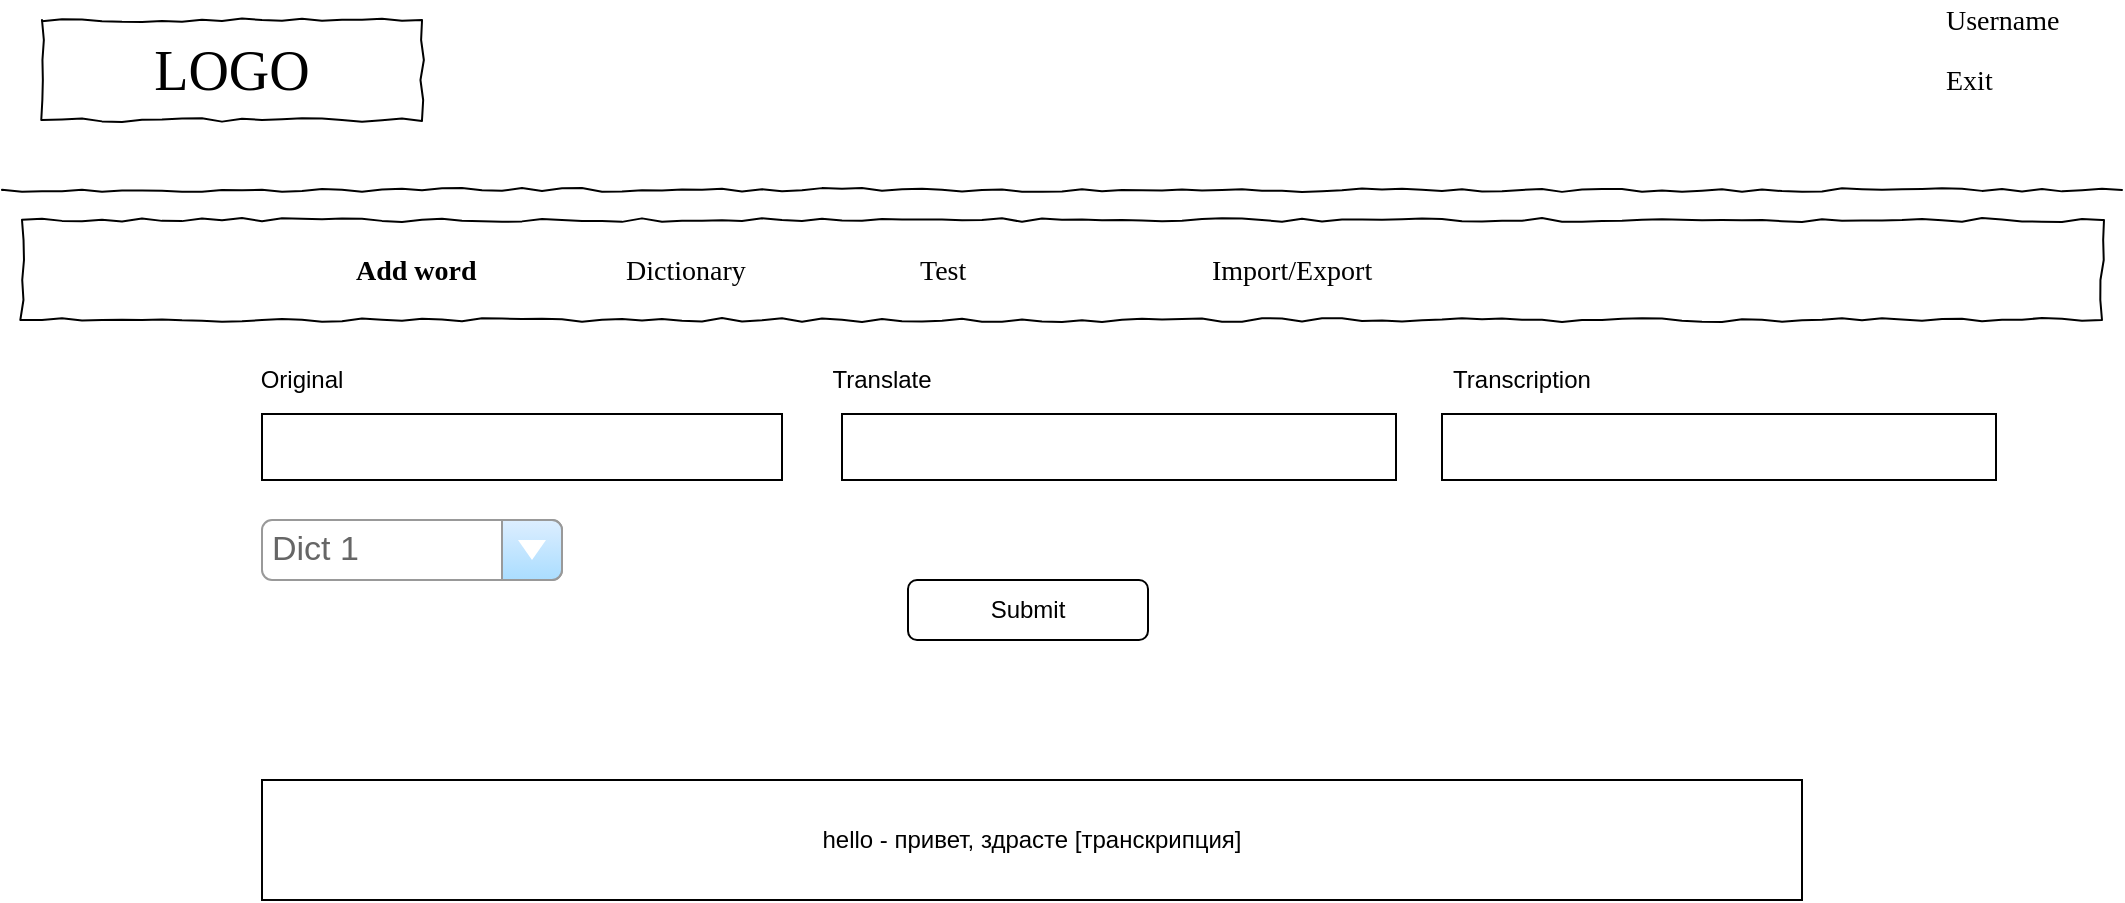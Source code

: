 <mxfile version="12.9.7" type="device" pages="5"><diagram name="add word interface" id="03018318-947c-dd8e-b7a3-06fadd420f32"><mxGraphModel dx="1038" dy="624" grid="1" gridSize="10" guides="1" tooltips="1" connect="1" arrows="1" fold="1" page="1" pageScale="1" pageWidth="1100" pageHeight="850" background="#ffffff" math="0" shadow="0"><root><mxCell id="0"/><mxCell id="1" parent="0"/><mxCell id="677b7b8949515195-2" value="LOGO" style="whiteSpace=wrap;html=1;rounded=0;shadow=0;labelBackgroundColor=none;strokeWidth=1;fontFamily=Verdana;fontSize=28;align=center;comic=1;" parent="1" vertex="1"><mxGeometry x="40" y="60" width="190" height="50" as="geometry"/></mxCell><mxCell id="677b7b8949515195-6" value="Username" style="text;html=1;points=[];align=left;verticalAlign=top;spacingTop=-4;fontSize=14;fontFamily=Verdana" parent="1" vertex="1"><mxGeometry x="990" y="50" width="60" height="20" as="geometry"/></mxCell><mxCell id="677b7b8949515195-9" value="" style="line;strokeWidth=1;html=1;rounded=0;shadow=0;labelBackgroundColor=none;fillColor=none;fontFamily=Verdana;fontSize=14;fontColor=#000000;align=center;comic=1;" parent="1" vertex="1"><mxGeometry x="20" y="140" width="1060" height="10" as="geometry"/></mxCell><mxCell id="677b7b8949515195-10" value="" style="whiteSpace=wrap;html=1;rounded=0;shadow=0;labelBackgroundColor=none;strokeWidth=1;fillColor=none;fontFamily=Verdana;fontSize=12;align=center;comic=1;" parent="1" vertex="1"><mxGeometry x="30" y="160" width="1040" height="50" as="geometry"/></mxCell><mxCell id="677b7b8949515195-11" value="Dictionary" style="text;html=1;points=[];align=left;verticalAlign=top;spacingTop=-4;fontSize=14;fontFamily=Verdana" parent="1" vertex="1"><mxGeometry x="330" y="175" width="60" height="20" as="geometry"/></mxCell><mxCell id="677b7b8949515195-12" value="Test" style="text;html=1;points=[];align=left;verticalAlign=top;spacingTop=-4;fontSize=14;fontFamily=Verdana" parent="1" vertex="1"><mxGeometry x="477" y="175" width="60" height="20" as="geometry"/></mxCell><mxCell id="677b7b8949515195-13" value="Import/Export" style="text;html=1;points=[];align=left;verticalAlign=top;spacingTop=-4;fontSize=14;fontFamily=Verdana" parent="1" vertex="1"><mxGeometry x="623" y="175" width="60" height="20" as="geometry"/></mxCell><mxCell id="U719B7hPAPisSjNbhedT-3" value="" style="rounded=0;whiteSpace=wrap;html=1;" parent="1" vertex="1"><mxGeometry x="150" y="257" width="260" height="33" as="geometry"/></mxCell><mxCell id="U719B7hPAPisSjNbhedT-4" value="" style="rounded=0;whiteSpace=wrap;html=1;" parent="1" vertex="1"><mxGeometry x="440" y="257" width="277" height="33" as="geometry"/></mxCell><mxCell id="U719B7hPAPisSjNbhedT-5" value="Original" style="text;html=1;strokeColor=none;fillColor=none;align=center;verticalAlign=middle;whiteSpace=wrap;rounded=0;" parent="1" vertex="1"><mxGeometry x="150" y="230" width="40" height="20" as="geometry"/></mxCell><mxCell id="U719B7hPAPisSjNbhedT-6" value="Translate" style="text;html=1;strokeColor=none;fillColor=none;align=center;verticalAlign=middle;whiteSpace=wrap;rounded=0;" parent="1" vertex="1"><mxGeometry x="440" y="230" width="40" height="20" as="geometry"/></mxCell><mxCell id="U719B7hPAPisSjNbhedT-7" value="hello - привет, здрасте [транскрипция]" style="rounded=0;whiteSpace=wrap;html=1;" parent="1" vertex="1"><mxGeometry x="150" y="440" width="770" height="60" as="geometry"/></mxCell><mxCell id="U719B7hPAPisSjNbhedT-10" value="Submit" style="rounded=1;whiteSpace=wrap;html=1;" parent="1" vertex="1"><mxGeometry x="473" y="340" width="120" height="30" as="geometry"/></mxCell><mxCell id="U719B7hPAPisSjNbhedT-12" value="Exit" style="text;html=1;points=[];align=left;verticalAlign=top;spacingTop=-4;fontSize=14;fontFamily=Verdana" parent="1" vertex="1"><mxGeometry x="990" y="80" width="60" height="20" as="geometry"/></mxCell><mxCell id="U719B7hPAPisSjNbhedT-14" value="Dict 1" style="strokeWidth=1;shadow=0;dashed=0;align=center;html=1;shape=mxgraph.mockup.forms.comboBox;strokeColor=#999999;fillColor=#ddeeff;align=left;fillColor2=#aaddff;mainText=;fontColor=#666666;fontSize=17;spacingLeft=3;" parent="1" vertex="1"><mxGeometry x="150" y="310" width="150" height="30" as="geometry"/></mxCell><mxCell id="U719B7hPAPisSjNbhedT-15" value="Add word" style="text;html=1;points=[];align=left;verticalAlign=top;spacingTop=-4;fontSize=14;fontFamily=Verdana;fontStyle=1" parent="1" vertex="1"><mxGeometry x="195" y="175" width="60" height="20" as="geometry"/></mxCell><mxCell id="U719B7hPAPisSjNbhedT-16" value="" style="rounded=0;whiteSpace=wrap;html=1;" parent="1" vertex="1"><mxGeometry x="740" y="257" width="277" height="33" as="geometry"/></mxCell><mxCell id="U719B7hPAPisSjNbhedT-17" value="Transcription" style="text;html=1;strokeColor=none;fillColor=none;align=center;verticalAlign=middle;whiteSpace=wrap;rounded=0;" parent="1" vertex="1"><mxGeometry x="740" y="230" width="80" height="20" as="geometry"/></mxCell></root></mxGraphModel></diagram><diagram id="EbHHFBNX7gR59B4YQA5b" name="dictionaries interface"><mxGraphModel dx="1024" dy="601" grid="1" gridSize="10" guides="1" tooltips="1" connect="1" arrows="1" fold="1" page="1" pageScale="1" pageWidth="827" pageHeight="1169" math="0" shadow="0"><root><mxCell id="Q7RzRsphglmJaWzfmu_8-0"/><mxCell id="Q7RzRsphglmJaWzfmu_8-1" parent="Q7RzRsphglmJaWzfmu_8-0"/><mxCell id="Q7RzRsphglmJaWzfmu_8-2" value="LOGO" style="whiteSpace=wrap;html=1;rounded=0;shadow=0;labelBackgroundColor=none;strokeWidth=1;fontFamily=Verdana;fontSize=28;align=center;comic=1;" parent="Q7RzRsphglmJaWzfmu_8-1" vertex="1"><mxGeometry x="40" y="60" width="190" height="50" as="geometry"/></mxCell><mxCell id="Q7RzRsphglmJaWzfmu_8-3" value="Username" style="text;html=1;points=[];align=left;verticalAlign=top;spacingTop=-4;fontSize=14;fontFamily=Verdana" parent="Q7RzRsphglmJaWzfmu_8-1" vertex="1"><mxGeometry x="990" y="50" width="60" height="20" as="geometry"/></mxCell><mxCell id="Q7RzRsphglmJaWzfmu_8-4" value="" style="line;strokeWidth=1;html=1;rounded=0;shadow=0;labelBackgroundColor=none;fillColor=none;fontFamily=Verdana;fontSize=14;fontColor=#000000;align=center;comic=1;" parent="Q7RzRsphglmJaWzfmu_8-1" vertex="1"><mxGeometry x="20" y="140" width="1060" height="10" as="geometry"/></mxCell><mxCell id="Q7RzRsphglmJaWzfmu_8-5" value="" style="whiteSpace=wrap;html=1;rounded=0;shadow=0;labelBackgroundColor=none;strokeWidth=1;fillColor=none;fontFamily=Verdana;fontSize=12;align=center;comic=1;" parent="Q7RzRsphglmJaWzfmu_8-1" vertex="1"><mxGeometry x="30" y="160" width="1040" height="50" as="geometry"/></mxCell><mxCell id="Q7RzRsphglmJaWzfmu_8-6" value="Dictionary" style="text;html=1;points=[];align=left;verticalAlign=top;spacingTop=-4;fontSize=14;fontFamily=Verdana;fontStyle=1" parent="Q7RzRsphglmJaWzfmu_8-1" vertex="1"><mxGeometry x="330" y="175" width="60" height="20" as="geometry"/></mxCell><mxCell id="Q7RzRsphglmJaWzfmu_8-7" value="Test" style="text;html=1;points=[];align=left;verticalAlign=top;spacingTop=-4;fontSize=14;fontFamily=Verdana" parent="Q7RzRsphglmJaWzfmu_8-1" vertex="1"><mxGeometry x="477" y="175" width="60" height="20" as="geometry"/></mxCell><mxCell id="Q7RzRsphglmJaWzfmu_8-8" value="Import/Export" style="text;html=1;points=[];align=left;verticalAlign=top;spacingTop=-4;fontSize=14;fontFamily=Verdana" parent="Q7RzRsphglmJaWzfmu_8-1" vertex="1"><mxGeometry x="623" y="175" width="60" height="20" as="geometry"/></mxCell><mxCell id="Q7RzRsphglmJaWzfmu_8-9" value="Exit" style="text;html=1;points=[];align=left;verticalAlign=top;spacingTop=-4;fontSize=14;fontFamily=Verdana" parent="Q7RzRsphglmJaWzfmu_8-1" vertex="1"><mxGeometry x="990" y="80" width="60" height="20" as="geometry"/></mxCell><mxCell id="Q7RzRsphglmJaWzfmu_8-10" value="Add word" style="text;html=1;points=[];align=left;verticalAlign=top;spacingTop=-4;fontSize=14;fontFamily=Verdana;fontStyle=0" parent="Q7RzRsphglmJaWzfmu_8-1" vertex="1"><mxGeometry x="195" y="175" width="60" height="20" as="geometry"/></mxCell><mxCell id="Q7RzRsphglmJaWzfmu_8-11" value="" style="html=1;verticalLabelPosition=bottom;align=center;labelBackgroundColor=#ffffff;verticalAlign=top;strokeWidth=2;strokeColor=#0080F0;shadow=0;dashed=0;shape=mxgraph.ios7.icons.keypad;" parent="Q7RzRsphglmJaWzfmu_8-1" vertex="1"><mxGeometry x="980" y="230" width="30" height="30" as="geometry"/></mxCell><mxCell id="Q7RzRsphglmJaWzfmu_8-12" value="" style="html=1;verticalLabelPosition=bottom;align=center;labelBackgroundColor=#ffffff;verticalAlign=top;strokeWidth=2;strokeColor=#0080F0;shadow=0;dashed=0;shape=mxgraph.ios7.icons.preferences;pointerEvents=1" parent="Q7RzRsphglmJaWzfmu_8-1" vertex="1"><mxGeometry x="1030" y="233" width="30" height="24" as="geometry"/></mxCell><mxCell id="Q7RzRsphglmJaWzfmu_8-13" value="Grid" style="text;html=1;strokeColor=none;fillColor=none;align=center;verticalAlign=middle;whiteSpace=wrap;rounded=0;fontStyle=2" parent="Q7RzRsphglmJaWzfmu_8-1" vertex="1"><mxGeometry x="40" y="240" width="40" height="20" as="geometry"/></mxCell><mxCell id="Q7RzRsphglmJaWzfmu_8-14" value="&lt;h1&gt;Dict name&lt;/h1&gt;&lt;p&gt;Words: 30&lt;/p&gt;&lt;p&gt;Dict description&lt;/p&gt;" style="text;html=1;spacing=5;spacingTop=-20;whiteSpace=wrap;overflow=hidden;rounded=0;fillColor=#f5f5f5;strokeColor=#666666;fontColor=#333333;" parent="Q7RzRsphglmJaWzfmu_8-1" vertex="1"><mxGeometry x="40" y="280" width="190" height="100" as="geometry"/></mxCell><mxCell id="Q7RzRsphglmJaWzfmu_8-17" value="LIst" style="text;html=1;strokeColor=none;fillColor=none;align=center;verticalAlign=middle;whiteSpace=wrap;rounded=0;fontStyle=2" parent="Q7RzRsphglmJaWzfmu_8-1" vertex="1"><mxGeometry x="50" y="830" width="40" height="20" as="geometry"/></mxCell><mxCell id="Q7RzRsphglmJaWzfmu_8-18" value="Dict name" style="text;html=1;strokeColor=none;fillColor=none;align=center;verticalAlign=middle;whiteSpace=wrap;rounded=0;fontSize=20;" parent="Q7RzRsphglmJaWzfmu_8-1" vertex="1"><mxGeometry x="60" y="890" width="110" height="20" as="geometry"/></mxCell><mxCell id="Q7RzRsphglmJaWzfmu_8-19" value="Dict description" style="text;html=1;strokeColor=none;fillColor=none;align=center;verticalAlign=middle;whiteSpace=wrap;rounded=0;fontSize=14;" parent="Q7RzRsphglmJaWzfmu_8-1" vertex="1"><mxGeometry x="180" y="890" width="110" height="20" as="geometry"/></mxCell><mxCell id="Q7RzRsphglmJaWzfmu_8-20" value="Dict name" style="text;html=1;strokeColor=none;fillColor=none;align=center;verticalAlign=middle;whiteSpace=wrap;rounded=0;fontSize=20;" parent="Q7RzRsphglmJaWzfmu_8-1" vertex="1"><mxGeometry x="60" y="930" width="110" height="20" as="geometry"/></mxCell><mxCell id="Q7RzRsphglmJaWzfmu_8-21" value="Dict description" style="text;html=1;strokeColor=none;fillColor=none;align=center;verticalAlign=middle;whiteSpace=wrap;rounded=0;fontSize=14;" parent="Q7RzRsphglmJaWzfmu_8-1" vertex="1"><mxGeometry x="180" y="930" width="110" height="20" as="geometry"/></mxCell><mxCell id="Q7RzRsphglmJaWzfmu_8-22" value="Dict name" style="text;html=1;strokeColor=none;fillColor=none;align=center;verticalAlign=middle;whiteSpace=wrap;rounded=0;fontSize=20;" parent="Q7RzRsphglmJaWzfmu_8-1" vertex="1"><mxGeometry x="60" y="970" width="110" height="20" as="geometry"/></mxCell><mxCell id="Q7RzRsphglmJaWzfmu_8-23" value="Dict description" style="text;html=1;strokeColor=none;fillColor=none;align=center;verticalAlign=middle;whiteSpace=wrap;rounded=0;fontSize=14;" parent="Q7RzRsphglmJaWzfmu_8-1" vertex="1"><mxGeometry x="180" y="970" width="110" height="20" as="geometry"/></mxCell><mxCell id="Q7RzRsphglmJaWzfmu_8-24" value="Dictionary (Grid)" style="text;html=1;strokeColor=none;fillColor=none;align=center;verticalAlign=middle;whiteSpace=wrap;rounded=0;fontStyle=2" parent="Q7RzRsphglmJaWzfmu_8-1" vertex="1"><mxGeometry x="30" y="400" width="140" height="20" as="geometry"/></mxCell><mxCell id="Q7RzRsphglmJaWzfmu_8-25" value="&lt;div&gt;performs - выполнять&lt;/div&gt;&lt;div&gt;behaviour - поведение&lt;/div&gt;&lt;div&gt;terminate - прекратить&lt;/div&gt;&lt;div&gt;template - шаблон&lt;/div&gt;&lt;div style=&quot;&quot;&gt;memeber - член, участник&lt;/div&gt;" style="text;html=1;align=left;verticalAlign=middle;whiteSpace=wrap;rounded=0;fontSize=14;strokeColor=#000000;" parent="Q7RzRsphglmJaWzfmu_8-1" vertex="1"><mxGeometry x="50" y="524" width="450" height="120" as="geometry"/></mxCell><mxCell id="Q7RzRsphglmJaWzfmu_8-26" value="Dictionary (LIst)" style="text;html=1;strokeColor=none;fillColor=none;align=center;verticalAlign=middle;whiteSpace=wrap;rounded=0;fontStyle=2" parent="Q7RzRsphglmJaWzfmu_8-1" vertex="1"><mxGeometry x="520" y="820" width="120" height="20" as="geometry"/></mxCell><mxCell id="Q7RzRsphglmJaWzfmu_8-27" value="&lt;div&gt;performs - выполнять&lt;/div&gt;&lt;div&gt;behaviour - поведение&lt;/div&gt;&lt;div&gt;terminate - прекратить&lt;/div&gt;&lt;div&gt;template - шаблон&lt;/div&gt;&lt;div style=&quot;&quot;&gt;memeber - член, участник&lt;/div&gt;" style="text;html=1;strokeColor=#000000;fillColor=none;align=left;verticalAlign=middle;whiteSpace=wrap;rounded=0;fontSize=14;" parent="Q7RzRsphglmJaWzfmu_8-1" vertex="1"><mxGeometry x="530" y="870" width="450" height="130" as="geometry"/></mxCell><mxCell id="Q7RzRsphglmJaWzfmu_8-28" value="" style="html=1;verticalLabelPosition=bottom;labelBackgroundColor=#ffffff;verticalAlign=top;shadow=0;dashed=0;strokeWidth=2;shape=mxgraph.ios7.misc.add;fillColor=#00dd00;strokeColor=#ffffff;fontSize=14;align=left;" parent="Q7RzRsphglmJaWzfmu_8-1" vertex="1"><mxGeometry x="710" y="310" width="30" height="28" as="geometry"/></mxCell><mxCell id="Q7RzRsphglmJaWzfmu_8-29" value="" style="html=1;verticalLabelPosition=bottom;labelBackgroundColor=#ffffff;verticalAlign=top;shadow=0;dashed=0;strokeWidth=2;shape=mxgraph.ios7.misc.add;fillColor=#00dd00;strokeColor=#ffffff;fontSize=14;align=left;" parent="Q7RzRsphglmJaWzfmu_8-1" vertex="1"><mxGeometry x="54" y="1010" width="12" height="12" as="geometry"/></mxCell><mxCell id="Q7RzRsphglmJaWzfmu_8-30" value="Create" style="text;html=1;strokeColor=none;fillColor=none;align=center;verticalAlign=middle;whiteSpace=wrap;rounded=0;fontSize=20;" parent="Q7RzRsphglmJaWzfmu_8-1" vertex="1"><mxGeometry x="60" y="1006" width="110" height="20" as="geometry"/></mxCell><mxCell id="Q7RzRsphglmJaWzfmu_8-31" value="Change" style="html=1;shadow=0;dashed=0;shape=mxgraph.bootstrap.rrect;rSize=5;fillColor=#3D8BCD;align=center;strokeColor=#3D8BCD;fontColor=#ffffff;fontSize=16;whiteSpace=wrap;" parent="Q7RzRsphglmJaWzfmu_8-1" vertex="1"><mxGeometry x="54" y="490" width="65" height="20" as="geometry"/></mxCell><mxCell id="SYM2wrqdD4xrllg5OAQU-0" value="&lt;h1&gt;Dict name&lt;/h1&gt;&lt;p&gt;Words: 30&lt;/p&gt;&lt;p&gt;Dict description&lt;/p&gt;" style="text;html=1;spacing=5;spacingTop=-20;whiteSpace=wrap;overflow=hidden;rounded=0;fillColor=#f5f5f5;strokeColor=#666666;fontColor=#333333;" parent="Q7RzRsphglmJaWzfmu_8-1" vertex="1"><mxGeometry x="265" y="280" width="190" height="100" as="geometry"/></mxCell><mxCell id="SYM2wrqdD4xrllg5OAQU-1" value="&lt;h1&gt;Dict name&lt;/h1&gt;&lt;p&gt;Words: 30&lt;/p&gt;&lt;p&gt;Dict description&lt;/p&gt;" style="text;html=1;spacing=5;spacingTop=-20;whiteSpace=wrap;overflow=hidden;rounded=0;fillColor=#f5f5f5;strokeColor=#666666;fontColor=#333333;" parent="Q7RzRsphglmJaWzfmu_8-1" vertex="1"><mxGeometry x="485" y="280" width="190" height="100" as="geometry"/></mxCell><mxCell id="i-1XCxJBfSRZAzpUaMRU-0" value="Dict name" style="text;html=1;strokeColor=none;fillColor=none;align=center;verticalAlign=middle;whiteSpace=wrap;rounded=0;fontSize=20;" parent="Q7RzRsphglmJaWzfmu_8-1" vertex="1"><mxGeometry x="45" y="430" width="110" height="20" as="geometry"/></mxCell><mxCell id="i-1XCxJBfSRZAzpUaMRU-1" value="Dict description" style="text;html=1;strokeColor=none;fillColor=none;align=center;verticalAlign=middle;whiteSpace=wrap;rounded=0;fontSize=14;" parent="Q7RzRsphglmJaWzfmu_8-1" vertex="1"><mxGeometry x="50" y="460" width="110" height="20" as="geometry"/></mxCell><mxCell id="i-1XCxJBfSRZAzpUaMRU-2" value="Change" style="html=1;shadow=0;dashed=0;shape=mxgraph.bootstrap.rrect;rSize=5;fillColor=#3D8BCD;align=center;strokeColor=#3D8BCD;fontColor=#ffffff;fontSize=16;whiteSpace=wrap;" parent="Q7RzRsphglmJaWzfmu_8-1" vertex="1"><mxGeometry x="202.5" y="563" width="65" height="10" as="geometry"/></mxCell><mxCell id="jrkJPr88kM70m0OufN1d-0" value="Add" style="html=1;shadow=0;dashed=0;shape=mxgraph.bootstrap.rrect;rSize=5;fillColor=#3D8BCD;align=center;strokeColor=#3D8BCD;fontColor=#ffffff;fontSize=16;whiteSpace=wrap;" parent="Q7RzRsphglmJaWzfmu_8-1" vertex="1"><mxGeometry x="225" y="624" width="65" height="10" as="geometry"/></mxCell><mxCell id="EFHkAG4ttYNZf82nyg6u-0" value="Delete" style="html=1;shadow=0;dashed=0;shape=mxgraph.bootstrap.rrect;rSize=5;fillColor=#a20025;align=center;strokeColor=#6F0000;fontSize=16;whiteSpace=wrap;fontColor=#ffffff;" parent="Q7RzRsphglmJaWzfmu_8-1" vertex="1"><mxGeometry x="50" y="660" width="65" height="20" as="geometry"/></mxCell><mxCell id="927Rok5FPzdwAnaY8Z8s-0" value="Delete" style="html=1;shadow=0;dashed=0;shape=mxgraph.bootstrap.rrect;rSize=5;fillColor=#a20025;align=center;strokeColor=#6F0000;fontSize=16;whiteSpace=wrap;fontColor=#ffffff;" parent="Q7RzRsphglmJaWzfmu_8-1" vertex="1"><mxGeometry x="276" y="563" width="65" height="8" as="geometry"/></mxCell></root></mxGraphModel></diagram><diagram id="VB5blM9HHBCdFvsBlc7a" name="test interface"><mxGraphModel dx="1038" dy="616" grid="1" gridSize="10" guides="1" tooltips="1" connect="1" arrows="1" fold="1" page="1" pageScale="1" pageWidth="827" pageHeight="1169" math="0" shadow="0"><root><mxCell id="G_Q1fe8E3EXtr7cmt8nC-0"/><mxCell id="G_Q1fe8E3EXtr7cmt8nC-1" parent="G_Q1fe8E3EXtr7cmt8nC-0"/><mxCell id="G_Q1fe8E3EXtr7cmt8nC-2" value="LOGO" style="whiteSpace=wrap;html=1;rounded=0;shadow=0;labelBackgroundColor=none;strokeWidth=1;fontFamily=Verdana;fontSize=28;align=center;comic=1;" parent="G_Q1fe8E3EXtr7cmt8nC-1" vertex="1"><mxGeometry x="40" y="60" width="190" height="50" as="geometry"/></mxCell><mxCell id="G_Q1fe8E3EXtr7cmt8nC-3" value="Username" style="text;html=1;points=[];align=left;verticalAlign=top;spacingTop=-4;fontSize=14;fontFamily=Verdana" parent="G_Q1fe8E3EXtr7cmt8nC-1" vertex="1"><mxGeometry x="990" y="50" width="60" height="20" as="geometry"/></mxCell><mxCell id="G_Q1fe8E3EXtr7cmt8nC-4" value="" style="line;strokeWidth=1;html=1;rounded=0;shadow=0;labelBackgroundColor=none;fillColor=none;fontFamily=Verdana;fontSize=14;fontColor=#000000;align=center;comic=1;" parent="G_Q1fe8E3EXtr7cmt8nC-1" vertex="1"><mxGeometry x="20" y="140" width="1060" height="10" as="geometry"/></mxCell><mxCell id="G_Q1fe8E3EXtr7cmt8nC-5" value="" style="whiteSpace=wrap;html=1;rounded=0;shadow=0;labelBackgroundColor=none;strokeWidth=1;fillColor=none;fontFamily=Verdana;fontSize=12;align=center;comic=1;" parent="G_Q1fe8E3EXtr7cmt8nC-1" vertex="1"><mxGeometry x="30" y="160" width="1040" height="50" as="geometry"/></mxCell><mxCell id="G_Q1fe8E3EXtr7cmt8nC-6" value="Dictionary" style="text;html=1;points=[];align=left;verticalAlign=top;spacingTop=-4;fontSize=14;fontFamily=Verdana;fontStyle=0" parent="G_Q1fe8E3EXtr7cmt8nC-1" vertex="1"><mxGeometry x="330" y="175" width="60" height="20" as="geometry"/></mxCell><mxCell id="G_Q1fe8E3EXtr7cmt8nC-7" value="Test" style="text;html=1;points=[];align=left;verticalAlign=top;spacingTop=-4;fontSize=14;fontFamily=Verdana;fontStyle=1" parent="G_Q1fe8E3EXtr7cmt8nC-1" vertex="1"><mxGeometry x="477" y="175" width="60" height="20" as="geometry"/></mxCell><mxCell id="G_Q1fe8E3EXtr7cmt8nC-8" value="Import/Export" style="text;html=1;points=[];align=left;verticalAlign=top;spacingTop=-4;fontSize=14;fontFamily=Verdana" parent="G_Q1fe8E3EXtr7cmt8nC-1" vertex="1"><mxGeometry x="623" y="175" width="60" height="20" as="geometry"/></mxCell><mxCell id="G_Q1fe8E3EXtr7cmt8nC-9" value="Exit" style="text;html=1;points=[];align=left;verticalAlign=top;spacingTop=-4;fontSize=14;fontFamily=Verdana" parent="G_Q1fe8E3EXtr7cmt8nC-1" vertex="1"><mxGeometry x="990" y="80" width="60" height="20" as="geometry"/></mxCell><mxCell id="G_Q1fe8E3EXtr7cmt8nC-10" value="Add word" style="text;html=1;points=[];align=left;verticalAlign=top;spacingTop=-4;fontSize=14;fontFamily=Verdana;fontStyle=0" parent="G_Q1fe8E3EXtr7cmt8nC-1" vertex="1"><mxGeometry x="195" y="175" width="60" height="20" as="geometry"/></mxCell><mxCell id="G_Q1fe8E3EXtr7cmt8nC-11" value="Dict/all" style="html=1;shadow=0;dashed=0;shape=mxgraph.bootstrap.rrect;rSize=5;strokeColor=#dddddd;spacingRight=10;fontSize=14;whiteSpace=wrap;align=center;" parent="G_Q1fe8E3EXtr7cmt8nC-1" vertex="1"><mxGeometry x="140" y="240" width="120" height="30" as="geometry"/></mxCell><mxCell id="G_Q1fe8E3EXtr7cmt8nC-12" value="" style="shape=triangle;direction=south;fillColor=#000000;strokeColor=none;perimeter=none;" parent="G_Q1fe8E3EXtr7cmt8nC-11" vertex="1"><mxGeometry x="1" y="0.5" width="10" height="5" relative="1" as="geometry"><mxPoint x="-20" y="-2.5" as="offset"/></mxGeometry></mxCell><mxCell id="G_Q1fe8E3EXtr7cmt8nC-13" value="Period" style="html=1;shadow=0;dashed=0;shape=mxgraph.bootstrap.rrect;rSize=5;strokeColor=#dddddd;spacingRight=10;fontSize=14;whiteSpace=wrap;align=center;" parent="G_Q1fe8E3EXtr7cmt8nC-1" vertex="1"><mxGeometry x="577" y="240" width="120" height="30" as="geometry"/></mxCell><mxCell id="G_Q1fe8E3EXtr7cmt8nC-14" value="" style="shape=triangle;direction=south;fillColor=#000000;strokeColor=none;perimeter=none;" parent="G_Q1fe8E3EXtr7cmt8nC-13" vertex="1"><mxGeometry x="1" y="0.5" width="10" height="5" relative="1" as="geometry"><mxPoint x="-20" y="-2.5" as="offset"/></mxGeometry></mxCell><mxCell id="G_Q1fe8E3EXtr7cmt8nC-15" value="Strenght/Reverse" style="html=1;shadow=0;dashed=0;shape=mxgraph.bootstrap.rrect;rSize=5;strokeColor=#dddddd;spacingRight=10;fontSize=14;whiteSpace=wrap;align=center;" parent="G_Q1fe8E3EXtr7cmt8nC-1" vertex="1"><mxGeometry x="295" y="240" width="255" height="30" as="geometry"/></mxCell><mxCell id="G_Q1fe8E3EXtr7cmt8nC-16" value="" style="shape=triangle;direction=south;fillColor=#000000;strokeColor=none;perimeter=none;" parent="G_Q1fe8E3EXtr7cmt8nC-15" vertex="1"><mxGeometry x="1" y="0.5" width="10" height="5" relative="1" as="geometry"><mxPoint x="-20" y="-2.5" as="offset"/></mxGeometry></mxCell><mxCell id="G_Q1fe8E3EXtr7cmt8nC-17" value="Button" style="html=1;shadow=0;dashed=0;shape=mxgraph.bootstrap.rrect;rSize=5;fillColor=#3D8BCD;align=center;strokeColor=#3D8BCD;fontColor=#ffffff;fontSize=14;whiteSpace=wrap;" parent="G_Q1fe8E3EXtr7cmt8nC-1" vertex="1"><mxGeometry x="740" y="240" width="60" height="30" as="geometry"/></mxCell><mxCell id="G_Q1fe8E3EXtr7cmt8nC-18" value="Test" style="html=1;shadow=0;dashed=0;shape=mxgraph.bootstrap.rrect;rSize=5;strokeColor=#dddddd;spacingRight=10;fontSize=14;whiteSpace=wrap;align=center;" parent="G_Q1fe8E3EXtr7cmt8nC-1" vertex="1"><mxGeometry x="20" y="240" width="100" height="30" as="geometry"/></mxCell><mxCell id="G_Q1fe8E3EXtr7cmt8nC-19" value="" style="shape=triangle;direction=south;fillColor=#000000;strokeColor=none;perimeter=none;" parent="G_Q1fe8E3EXtr7cmt8nC-18" vertex="1"><mxGeometry x="1" y="0.5" width="10" height="5" relative="1" as="geometry"><mxPoint x="-20" y="-2.5" as="offset"/></mxGeometry></mxCell><mxCell id="G_Q1fe8E3EXtr7cmt8nC-20" value="Input test" style="text;html=1;strokeColor=none;fillColor=none;align=center;verticalAlign=middle;whiteSpace=wrap;rounded=0;fontStyle=2" parent="G_Q1fe8E3EXtr7cmt8nC-1" vertex="1"><mxGeometry x="40" y="300" width="60" height="20" as="geometry"/></mxCell><mxCell id="G_Q1fe8E3EXtr7cmt8nC-21" value="Checkbox test" style="text;html=1;strokeColor=none;fillColor=none;align=center;verticalAlign=middle;whiteSpace=wrap;rounded=0;fontStyle=2" parent="G_Q1fe8E3EXtr7cmt8nC-1" vertex="1"><mxGeometry x="40" y="720" width="100" height="20" as="geometry"/></mxCell><mxCell id="G_Q1fe8E3EXtr7cmt8nC-22" value="" style="group" parent="G_Q1fe8E3EXtr7cmt8nC-1" vertex="1" connectable="0"><mxGeometry x="48.5" y="770" width="371.5" height="500" as="geometry"/></mxCell><mxCell id="G_Q1fe8E3EXtr7cmt8nC-23" value="" style="rounded=0;whiteSpace=wrap;html=1;fillColor=none;" parent="G_Q1fe8E3EXtr7cmt8nC-22" vertex="1"><mxGeometry width="353" height="500" as="geometry"/></mxCell><mxCell id="G_Q1fe8E3EXtr7cmt8nC-24" value="Word" style="html=1;shadow=0;dashed=0;shape=mxgraph.bootstrap.rrect;align=center;rSize=5;strokeColor=none;fillColor=#0D5B9D;fontColor=#ffffff;fontStyle=1;whiteSpace=wrap;" parent="G_Q1fe8E3EXtr7cmt8nC-22" vertex="1"><mxGeometry x="143" y="12.8" width="60" height="38.4" as="geometry"/></mxCell><mxCell id="G_Q1fe8E3EXtr7cmt8nC-25" value="Button" style="html=1;shadow=0;dashed=0;shape=mxgraph.bootstrap.rrect;rSize=5;fillColor=#60a917;align=center;strokeColor=#2D7600;fontSize=14;whiteSpace=wrap;fontColor=#ffffff;" parent="G_Q1fe8E3EXtr7cmt8nC-22" vertex="1"><mxGeometry x="30" y="102.4" width="270" height="38.4" as="geometry"/></mxCell><mxCell id="G_Q1fe8E3EXtr7cmt8nC-26" value="Button" style="html=1;shadow=0;dashed=0;shape=mxgraph.bootstrap.rrect;rSize=5;fillColor=#3D8BCD;align=center;strokeColor=#3D8BCD;fontColor=#ffffff;fontSize=14;whiteSpace=wrap;" parent="G_Q1fe8E3EXtr7cmt8nC-22" vertex="1"><mxGeometry x="30" y="250" width="130" height="38.4" as="geometry"/></mxCell><mxCell id="G_Q1fe8E3EXtr7cmt8nC-27" value="Button" style="html=1;shadow=0;dashed=0;shape=mxgraph.bootstrap.rrect;rSize=5;fillColor=#a20025;align=center;strokeColor=#6F0000;fontColor=#ffffff;fontSize=14;whiteSpace=wrap;" parent="G_Q1fe8E3EXtr7cmt8nC-22" vertex="1"><mxGeometry x="30" y="150" width="180" height="38.4" as="geometry"/></mxCell><mxCell id="G_Q1fe8E3EXtr7cmt8nC-28" value="Button" style="html=1;shadow=0;dashed=0;shape=mxgraph.bootstrap.rrect;rSize=5;fillColor=#3D8BCD;align=center;strokeColor=#3D8BCD;fontColor=#ffffff;fontSize=14;whiteSpace=wrap;" parent="G_Q1fe8E3EXtr7cmt8nC-22" vertex="1"><mxGeometry x="30" y="204.8" width="240" height="38.4" as="geometry"/></mxCell><mxCell id="G_Q1fe8E3EXtr7cmt8nC-29" value="Button" style="html=1;shadow=0;dashed=0;shape=mxgraph.bootstrap.rrect;rSize=5;fillColor=#3D8BCD;align=center;strokeColor=#3D8BCD;fontColor=#ffffff;fontSize=14;whiteSpace=wrap;" parent="G_Q1fe8E3EXtr7cmt8nC-22" vertex="1"><mxGeometry x="30" y="300" width="190" height="38.4" as="geometry"/></mxCell><mxCell id="G_Q1fe8E3EXtr7cmt8nC-30" value="Button" style="html=1;shadow=0;dashed=0;shape=mxgraph.bootstrap.rrect;rSize=5;fillColor=#3D8BCD;align=center;strokeColor=#3D8BCD;fontColor=#ffffff;fontSize=14;whiteSpace=wrap;" parent="G_Q1fe8E3EXtr7cmt8nC-22" vertex="1"><mxGeometry x="30" y="350" width="120" height="38.4" as="geometry"/></mxCell><mxCell id="G_Q1fe8E3EXtr7cmt8nC-31" value="Answer" style="html=1;shadow=0;dashed=0;shape=mxgraph.bootstrap.rrect;rSize=5;fillColor=#58B957;align=center;strokeColor=#58B957;fontColor=#ffffff;fontSize=14;whiteSpace=wrap;" parent="G_Q1fe8E3EXtr7cmt8nC-22" vertex="1"><mxGeometry x="131.5" y="430" width="60" height="38.4" as="geometry"/></mxCell><mxCell id="G_Q1fe8E3EXtr7cmt8nC-32" value="&lt;span style=&quot;color: rgba(0 , 0 , 0 , 0) ; font-family: monospace ; font-size: 0px&quot;&gt;%3CmxGraphModel%3E%3Croot%3E%3CmxCell%20id%3D%220%22%2F%3E%3CmxCell%20id%3D%221%22%20parent%3D%220%22%2F%3E%3CmxCell%20id%3D%222%22%20value%3D%22%22%20style%3D%22group%22%20vertex%3D%221%22%20connectable%3D%220%22%20parent%3D%221%22%3E%3CmxGeometry%20x%3D%2240%22%20y%3D%22340%22%20width%3D%22388.5%22%20height%3D%22360%22%20as%3D%22geometry%22%2F%3E%3C%2FmxCell%3E%3CmxCell%20id%3D%223%22%20value%3D%22%22%20style%3D%22rounded%3D0%3BwhiteSpace%3Dwrap%3Bhtml%3D1%3BfillColor%3Dnone%3B%22%20vertex%3D%221%22%20parent%3D%222%22%3E%3CmxGeometry%20width%3D%22353%22%20height%3D%22360%22%20as%3D%22geometry%22%2F%3E%3C%2FmxCell%3E%3CmxCell%20id%3D%224%22%20value%3D%22Word%22%20style%3D%22html%3D1%3Bshadow%3D0%3Bdashed%3D0%3Bshape%3Dmxgraph.bootstrap.rrect%3Balign%3Dcenter%3BrSize%3D5%3BstrokeColor%3Dnone%3BfillColor%3D%230D5B9D%3BfontColor%3D%23ffffff%3BfontStyle%3D1%3BwhiteSpace%3Dwrap%3B%22%20vertex%3D%221%22%20parent%3D%222%22%3E%3CmxGeometry%20x%3D%22143%22%20y%3D%2210%22%20width%3D%2260%22%20height%3D%2230%22%20as%3D%22geometry%22%2F%3E%3C%2FmxCell%3E%3CmxCell%20id%3D%225%22%20value%3D%22Answer%22%20style%3D%22html%3D1%3Bshadow%3D0%3Bdashed%3D0%3Bshape%3Dmxgraph.bootstrap.rrect%3BrSize%3D5%3BfillColor%3D%2358B957%3Balign%3Dcenter%3BstrokeColor%3D%2358B957%3BfontColor%3D%23ffffff%3BfontSize%3D14%3BwhiteSpace%3Dwrap%3B%22%20vertex%3D%221%22%20parent%3D%222%22%3E%3CmxGeometry%20x%3D%22280%22%20y%3D%2285%22%20width%3D%2260%22%20height%3D%2230%22%20as%3D%22geometry%22%2F%3E%3C%2FmxCell%3E%3CmxCell%20id%3D%226%22%20value%3D%22Input%22%20style%3D%22html%3D1%3Bshadow%3D0%3Bdashed%3D0%3Bshape%3Dmxgraph.bootstrap.rrect%3BrSize%3D5%3BstrokeColor%3D%23000000%3BfontSize%3D14%3Balign%3Dleft%3BspacingLeft%3D8%3BwhiteSpace%3Dwrap%3BfillColor%3Dnone%3B%22%20vertex%3D%221%22%20parent%3D%222%22%3E%3CmxGeometry%20x%3D%2220%22%20y%3D%2285%22%20width%3D%22250%22%20height%3D%2230%22%20as%3D%22geometry%22%2F%3E%3C%2FmxCell%3E%3CmxCell%20id%3D%227%22%20value%3D%22tip%22%20style%3D%22text%3Bhtml%3D1%3BstrokeColor%3D%23000000%3BfillColor%3Dnone%3Balign%3Dcenter%3BverticalAlign%3Dmiddle%3BwhiteSpace%3Dwrap%3Brounded%3D0%3BfontStyle%3D2%3BlabelBorderColor%3Dnone%3Bglass%3D0%3Bshadow%3D0%3Bcomic%3D0%3Bdashed%3D1%3B%22%20vertex%3D%221%22%20parent%3D%222%22%3E%3CmxGeometry%20x%3D%2220%22%20y%3D%22125%22%20width%3D%2260%22%20height%3D%2220%22%20as%3D%22geometry%22%2F%3E%3C%2FmxCell%3E%3CmxCell%20id%3D%228%22%20value%3D%22tip%22%20style%3D%22text%3Bhtml%3D1%3BstrokeColor%3D%23000000%3BfillColor%3Dnone%3Balign%3Dcenter%3BverticalAlign%3Dmiddle%3BwhiteSpace%3Dwrap%3Brounded%3D0%3BfontStyle%3D2%3BlabelBorderColor%3Dnone%3Bglass%3D0%3Bshadow%3D0%3Bcomic%3D0%3Bdashed%3D1%3B%22%20vertex%3D%221%22%20parent%3D%222%22%3E%3CmxGeometry%20x%3D%2253%22%20y%3D%22180%22%20width%3D%22267%22%20height%3D%2220%22%20as%3D%22geometry%22%2F%3E%3C%2FmxCell%3E%3CmxCell%20id%3D%229%22%20value%3D%22tip%22%20style%3D%22text%3Bhtml%3D1%3BstrokeColor%3D%23000000%3BfillColor%3Dnone%3Balign%3Dcenter%3BverticalAlign%3Dmiddle%3BwhiteSpace%3Dwrap%3Brounded%3D0%3BfontStyle%3D2%3BlabelBorderColor%3Dnone%3Bglass%3D0%3Bshadow%3D0%3Bcomic%3D0%3Bdashed%3D1%3B%22%20vertex%3D%221%22%20parent%3D%222%22%3E%3CmxGeometry%20x%3D%2253%22%20y%3D%22220%22%20width%3D%22107%22%20height%3D%2220%22%20as%3D%22geometry%22%2F%3E%3C%2FmxCell%3E%3CmxCell%20id%3D%2210%22%20value%3D%22tip%22%20style%3D%22text%3Bhtml%3D1%3BstrokeColor%3D%23000000%3BfillColor%3Dnone%3Balign%3Dcenter%3BverticalAlign%3Dmiddle%3BwhiteSpace%3Dwrap%3Brounded%3D0%3BfontStyle%3D2%3BlabelBorderColor%3Dnone%3Bglass%3D0%3Bshadow%3D0%3Bcomic%3D0%3Bdashed%3D1%3B%22%20vertex%3D%221%22%20parent%3D%222%22%3E%3CmxGeometry%20x%3D%2253%22%20y%3D%22260%22%20width%3D%2260%22%20height%3D%2220%22%20as%3D%22geometry%22%2F%3E%3C%2FmxCell%3E%3CmxCell%20id%3D%2211%22%20value%3D%22tip%22%20style%3D%22text%3Bhtml%3D1%3BstrokeColor%3D%23000000%3BfillColor%3Dnone%3Balign%3Dcenter%3BverticalAlign%3Dmiddle%3BwhiteSpace%3Dwrap%3Brounded%3D0%3BfontStyle%3D2%3BlabelBorderColor%3Dnone%3Bglass%3D0%3Bshadow%3D0%3Bcomic%3D0%3Bdashed%3D1%3B%22%20vertex%3D%221%22%20parent%3D%222%22%3E%3CmxGeometry%20x%3D%2253%22%20y%3D%22300%22%20width%3D%22177%22%20height%3D%2220%22%20as%3D%22geometry%22%2F%3E%3C%2FmxCell%3E%3CmxCell%20id%3D%2212%22%20value%3D%22%22%20style%3D%22html%3D1%3Bshadow%3D0%3Bdashed%3D0%3Bshape%3Dmxgraph.bootstrap.rrect%3BrSize%3D5%3BstrokeColor%3Dnone%3BfillColor%3D%23f6f6f6%3BwhiteSpace%3Dwrap%3Brounded%3D0%3Bglass%3D0%3Bcomic%3D0%3B%22%20vertex%3D%221%22%20parent%3D%222%22%3E%3CmxGeometry%20y%3D%22340%22%20width%3D%22350%22%20height%3D%2220%22%20as%3D%22geometry%22%2F%3E%3C%2FmxCell%3E%3CmxCell%20id%3D%2213%22%20value%3D%2260%25%22%20style%3D%22html%3D1%3Bshadow%3D0%3Bdashed%3D0%3Bshape%3Dmxgraph.bootstrap.leftButtonStriped%3BfillColor%3D%2359B958%3BfontColor%3D%23FFFFFF%3BwhiteSpace%3Dwrap%3B%22%20vertex%3D%221%22%20parent%3D%2212%22%3E%3CmxGeometry%20width%3D%22218.75%22%20height%3D%2220%22%20as%3D%22geometry%22%2F%3E%3C%2FmxCell%3E%3C%2Froot%3E%3C%2FmxGraphModel%3E&lt;/span&gt;" style="html=1;shadow=0;dashed=0;shape=mxgraph.bootstrap.rrect;rSize=5;strokeColor=none;fillColor=#f6f6f6;whiteSpace=wrap;rounded=0;glass=0;comic=0;" parent="G_Q1fe8E3EXtr7cmt8nC-22" vertex="1"><mxGeometry x="-2" y="480" width="350" height="20" as="geometry"/></mxCell><mxCell id="G_Q1fe8E3EXtr7cmt8nC-33" value="60%" style="html=1;shadow=0;dashed=0;shape=mxgraph.bootstrap.leftButtonStriped;fillColor=#59B958;fontColor=#FFFFFF;whiteSpace=wrap;" parent="G_Q1fe8E3EXtr7cmt8nC-32" vertex="1"><mxGeometry width="218.75" height="20" as="geometry"/></mxCell><mxCell id="G_Q1fe8E3EXtr7cmt8nC-34" value="" style="group" parent="G_Q1fe8E3EXtr7cmt8nC-1" vertex="1" connectable="0"><mxGeometry x="40" y="340" width="388.5" height="360" as="geometry"/></mxCell><mxCell id="G_Q1fe8E3EXtr7cmt8nC-35" value="" style="rounded=0;whiteSpace=wrap;html=1;fillColor=none;" parent="G_Q1fe8E3EXtr7cmt8nC-34" vertex="1"><mxGeometry width="353" height="360" as="geometry"/></mxCell><mxCell id="G_Q1fe8E3EXtr7cmt8nC-36" value="Word" style="html=1;shadow=0;dashed=0;shape=mxgraph.bootstrap.rrect;align=center;rSize=5;strokeColor=none;fillColor=#0D5B9D;fontColor=#ffffff;fontStyle=1;whiteSpace=wrap;" parent="G_Q1fe8E3EXtr7cmt8nC-34" vertex="1"><mxGeometry x="143" y="10" width="60" height="30" as="geometry"/></mxCell><mxCell id="G_Q1fe8E3EXtr7cmt8nC-37" value="Answer" style="html=1;shadow=0;dashed=0;shape=mxgraph.bootstrap.rrect;rSize=5;fillColor=#58B957;align=center;strokeColor=#58B957;fontColor=#ffffff;fontSize=14;whiteSpace=wrap;" parent="G_Q1fe8E3EXtr7cmt8nC-34" vertex="1"><mxGeometry x="280" y="85" width="60" height="30" as="geometry"/></mxCell><mxCell id="G_Q1fe8E3EXtr7cmt8nC-38" value="Input" style="html=1;shadow=0;dashed=0;shape=mxgraph.bootstrap.rrect;rSize=5;strokeColor=#000000;fontSize=14;align=left;spacingLeft=8;whiteSpace=wrap;fillColor=none;" parent="G_Q1fe8E3EXtr7cmt8nC-34" vertex="1"><mxGeometry x="20" y="85" width="250" height="30" as="geometry"/></mxCell><mxCell id="G_Q1fe8E3EXtr7cmt8nC-39" value="tip" style="text;html=1;strokeColor=#000000;fillColor=none;align=center;verticalAlign=middle;whiteSpace=wrap;rounded=0;fontStyle=2;labelBorderColor=none;glass=0;shadow=0;comic=0;dashed=1;" parent="G_Q1fe8E3EXtr7cmt8nC-34" vertex="1"><mxGeometry x="20" y="125" width="60" height="20" as="geometry"/></mxCell><mxCell id="G_Q1fe8E3EXtr7cmt8nC-40" value="tip" style="text;html=1;strokeColor=#000000;fillColor=none;align=center;verticalAlign=middle;whiteSpace=wrap;rounded=0;fontStyle=2;labelBorderColor=none;glass=0;shadow=0;comic=0;dashed=1;" parent="G_Q1fe8E3EXtr7cmt8nC-34" vertex="1"><mxGeometry x="53" y="180" width="267" height="20" as="geometry"/></mxCell><mxCell id="G_Q1fe8E3EXtr7cmt8nC-41" value="tip" style="text;html=1;strokeColor=#000000;fillColor=none;align=center;verticalAlign=middle;whiteSpace=wrap;rounded=0;fontStyle=2;labelBorderColor=none;glass=0;shadow=0;comic=0;dashed=1;" parent="G_Q1fe8E3EXtr7cmt8nC-34" vertex="1"><mxGeometry x="53" y="220" width="107" height="20" as="geometry"/></mxCell><mxCell id="G_Q1fe8E3EXtr7cmt8nC-42" value="tip" style="text;html=1;strokeColor=#000000;fillColor=none;align=center;verticalAlign=middle;whiteSpace=wrap;rounded=0;fontStyle=2;labelBorderColor=none;glass=0;shadow=0;comic=0;dashed=1;" parent="G_Q1fe8E3EXtr7cmt8nC-34" vertex="1"><mxGeometry x="53" y="260" width="60" height="20" as="geometry"/></mxCell><mxCell id="G_Q1fe8E3EXtr7cmt8nC-43" value="tip" style="text;html=1;strokeColor=#000000;fillColor=none;align=center;verticalAlign=middle;whiteSpace=wrap;rounded=0;fontStyle=2;labelBorderColor=none;glass=0;shadow=0;comic=0;dashed=1;" parent="G_Q1fe8E3EXtr7cmt8nC-34" vertex="1"><mxGeometry x="53" y="300" width="177" height="20" as="geometry"/></mxCell><mxCell id="G_Q1fe8E3EXtr7cmt8nC-44" value="&lt;span style=&quot;color: rgba(0 , 0 , 0 , 0) ; font-family: monospace ; font-size: 0px&quot;&gt;%3CmxGraphModel%3E%3Croot%3E%3CmxCell%20id%3D%220%22%2F%3E%3CmxCell%20id%3D%221%22%20parent%3D%220%22%2F%3E%3CmxCell%20id%3D%222%22%20value%3D%22%22%20style%3D%22group%22%20vertex%3D%221%22%20connectable%3D%220%22%20parent%3D%221%22%3E%3CmxGeometry%20x%3D%2240%22%20y%3D%22340%22%20width%3D%22388.5%22%20height%3D%22360%22%20as%3D%22geometry%22%2F%3E%3C%2FmxCell%3E%3CmxCell%20id%3D%223%22%20value%3D%22%22%20style%3D%22rounded%3D0%3BwhiteSpace%3Dwrap%3Bhtml%3D1%3BfillColor%3Dnone%3B%22%20vertex%3D%221%22%20parent%3D%222%22%3E%3CmxGeometry%20width%3D%22353%22%20height%3D%22360%22%20as%3D%22geometry%22%2F%3E%3C%2FmxCell%3E%3CmxCell%20id%3D%224%22%20value%3D%22Word%22%20style%3D%22html%3D1%3Bshadow%3D0%3Bdashed%3D0%3Bshape%3Dmxgraph.bootstrap.rrect%3Balign%3Dcenter%3BrSize%3D5%3BstrokeColor%3Dnone%3BfillColor%3D%230D5B9D%3BfontColor%3D%23ffffff%3BfontStyle%3D1%3BwhiteSpace%3Dwrap%3B%22%20vertex%3D%221%22%20parent%3D%222%22%3E%3CmxGeometry%20x%3D%22143%22%20y%3D%2210%22%20width%3D%2260%22%20height%3D%2230%22%20as%3D%22geometry%22%2F%3E%3C%2FmxCell%3E%3CmxCell%20id%3D%225%22%20value%3D%22Answer%22%20style%3D%22html%3D1%3Bshadow%3D0%3Bdashed%3D0%3Bshape%3Dmxgraph.bootstrap.rrect%3BrSize%3D5%3BfillColor%3D%2358B957%3Balign%3Dcenter%3BstrokeColor%3D%2358B957%3BfontColor%3D%23ffffff%3BfontSize%3D14%3BwhiteSpace%3Dwrap%3B%22%20vertex%3D%221%22%20parent%3D%222%22%3E%3CmxGeometry%20x%3D%22280%22%20y%3D%2285%22%20width%3D%2260%22%20height%3D%2230%22%20as%3D%22geometry%22%2F%3E%3C%2FmxCell%3E%3CmxCell%20id%3D%226%22%20value%3D%22Input%22%20style%3D%22html%3D1%3Bshadow%3D0%3Bdashed%3D0%3Bshape%3Dmxgraph.bootstrap.rrect%3BrSize%3D5%3BstrokeColor%3D%23000000%3BfontSize%3D14%3Balign%3Dleft%3BspacingLeft%3D8%3BwhiteSpace%3Dwrap%3BfillColor%3Dnone%3B%22%20vertex%3D%221%22%20parent%3D%222%22%3E%3CmxGeometry%20x%3D%2220%22%20y%3D%2285%22%20width%3D%22250%22%20height%3D%2230%22%20as%3D%22geometry%22%2F%3E%3C%2FmxCell%3E%3CmxCell%20id%3D%227%22%20value%3D%22tip%22%20style%3D%22text%3Bhtml%3D1%3BstrokeColor%3D%23000000%3BfillColor%3Dnone%3Balign%3Dcenter%3BverticalAlign%3Dmiddle%3BwhiteSpace%3Dwrap%3Brounded%3D0%3BfontStyle%3D2%3BlabelBorderColor%3Dnone%3Bglass%3D0%3Bshadow%3D0%3Bcomic%3D0%3Bdashed%3D1%3B%22%20vertex%3D%221%22%20parent%3D%222%22%3E%3CmxGeometry%20x%3D%2220%22%20y%3D%22125%22%20width%3D%2260%22%20height%3D%2220%22%20as%3D%22geometry%22%2F%3E%3C%2FmxCell%3E%3CmxCell%20id%3D%228%22%20value%3D%22tip%22%20style%3D%22text%3Bhtml%3D1%3BstrokeColor%3D%23000000%3BfillColor%3Dnone%3Balign%3Dcenter%3BverticalAlign%3Dmiddle%3BwhiteSpace%3Dwrap%3Brounded%3D0%3BfontStyle%3D2%3BlabelBorderColor%3Dnone%3Bglass%3D0%3Bshadow%3D0%3Bcomic%3D0%3Bdashed%3D1%3B%22%20vertex%3D%221%22%20parent%3D%222%22%3E%3CmxGeometry%20x%3D%2253%22%20y%3D%22180%22%20width%3D%22267%22%20height%3D%2220%22%20as%3D%22geometry%22%2F%3E%3C%2FmxCell%3E%3CmxCell%20id%3D%229%22%20value%3D%22tip%22%20style%3D%22text%3Bhtml%3D1%3BstrokeColor%3D%23000000%3BfillColor%3Dnone%3Balign%3Dcenter%3BverticalAlign%3Dmiddle%3BwhiteSpace%3Dwrap%3Brounded%3D0%3BfontStyle%3D2%3BlabelBorderColor%3Dnone%3Bglass%3D0%3Bshadow%3D0%3Bcomic%3D0%3Bdashed%3D1%3B%22%20vertex%3D%221%22%20parent%3D%222%22%3E%3CmxGeometry%20x%3D%2253%22%20y%3D%22220%22%20width%3D%22107%22%20height%3D%2220%22%20as%3D%22geometry%22%2F%3E%3C%2FmxCell%3E%3CmxCell%20id%3D%2210%22%20value%3D%22tip%22%20style%3D%22text%3Bhtml%3D1%3BstrokeColor%3D%23000000%3BfillColor%3Dnone%3Balign%3Dcenter%3BverticalAlign%3Dmiddle%3BwhiteSpace%3Dwrap%3Brounded%3D0%3BfontStyle%3D2%3BlabelBorderColor%3Dnone%3Bglass%3D0%3Bshadow%3D0%3Bcomic%3D0%3Bdashed%3D1%3B%22%20vertex%3D%221%22%20parent%3D%222%22%3E%3CmxGeometry%20x%3D%2253%22%20y%3D%22260%22%20width%3D%2260%22%20height%3D%2220%22%20as%3D%22geometry%22%2F%3E%3C%2FmxCell%3E%3CmxCell%20id%3D%2211%22%20value%3D%22tip%22%20style%3D%22text%3Bhtml%3D1%3BstrokeColor%3D%23000000%3BfillColor%3Dnone%3Balign%3Dcenter%3BverticalAlign%3Dmiddle%3BwhiteSpace%3Dwrap%3Brounded%3D0%3BfontStyle%3D2%3BlabelBorderColor%3Dnone%3Bglass%3D0%3Bshadow%3D0%3Bcomic%3D0%3Bdashed%3D1%3B%22%20vertex%3D%221%22%20parent%3D%222%22%3E%3CmxGeometry%20x%3D%2253%22%20y%3D%22300%22%20width%3D%22177%22%20height%3D%2220%22%20as%3D%22geometry%22%2F%3E%3C%2FmxCell%3E%3CmxCell%20id%3D%2212%22%20value%3D%22%22%20style%3D%22html%3D1%3Bshadow%3D0%3Bdashed%3D0%3Bshape%3Dmxgraph.bootstrap.rrect%3BrSize%3D5%3BstrokeColor%3Dnone%3BfillColor%3D%23f6f6f6%3BwhiteSpace%3Dwrap%3Brounded%3D0%3Bglass%3D0%3Bcomic%3D0%3B%22%20vertex%3D%221%22%20parent%3D%222%22%3E%3CmxGeometry%20y%3D%22340%22%20width%3D%22350%22%20height%3D%2220%22%20as%3D%22geometry%22%2F%3E%3C%2FmxCell%3E%3CmxCell%20id%3D%2213%22%20value%3D%2260%25%22%20style%3D%22html%3D1%3Bshadow%3D0%3Bdashed%3D0%3Bshape%3Dmxgraph.bootstrap.leftButtonStriped%3BfillColor%3D%2359B958%3BfontColor%3D%23FFFFFF%3BwhiteSpace%3Dwrap%3B%22%20vertex%3D%221%22%20parent%3D%2212%22%3E%3CmxGeometry%20width%3D%22218.75%22%20height%3D%2220%22%20as%3D%22geometry%22%2F%3E%3C%2FmxCell%3E%3C%2Froot%3E%3C%2FmxGraphModel%3E&lt;/span&gt;" style="html=1;shadow=0;dashed=0;shape=mxgraph.bootstrap.rrect;rSize=5;strokeColor=none;fillColor=#f6f6f6;whiteSpace=wrap;rounded=0;glass=0;comic=0;" parent="G_Q1fe8E3EXtr7cmt8nC-34" vertex="1"><mxGeometry y="340" width="350" height="20" as="geometry"/></mxCell><mxCell id="G_Q1fe8E3EXtr7cmt8nC-45" value="60%" style="html=1;shadow=0;dashed=0;shape=mxgraph.bootstrap.leftButtonStriped;fillColor=#59B958;fontColor=#FFFFFF;whiteSpace=wrap;" parent="G_Q1fe8E3EXtr7cmt8nC-44" vertex="1"><mxGeometry width="218.75" height="20" as="geometry"/></mxCell></root></mxGraphModel></diagram><diagram id="-p1FFj6Gq-vzctDxPDVt" name="functional"><mxGraphModel dx="1278" dy="616" grid="1" gridSize="10" guides="1" tooltips="1" connect="1" arrows="1" fold="1" page="1" pageScale="1" pageWidth="827" pageHeight="1169" math="0" shadow="0"><root><mxCell id="Aq6XuwEJQ5xbxRDaWDtY-0"/><mxCell id="Aq6XuwEJQ5xbxRDaWDtY-1" parent="Aq6XuwEJQ5xbxRDaWDtY-0"/><mxCell id="Aq6XuwEJQ5xbxRDaWDtY-2" value="" style="rounded=0;whiteSpace=wrap;html=1;fontSize=12;align=left;fillColor=none;dashed=1;" parent="Aq6XuwEJQ5xbxRDaWDtY-1" vertex="1"><mxGeometry x="400" y="800" width="750" height="200" as="geometry"/></mxCell><mxCell id="Aq6XuwEJQ5xbxRDaWDtY-3" value="" style="rounded=0;whiteSpace=wrap;html=1;fontSize=12;align=left;fillColor=none;dashed=1;" parent="Aq6XuwEJQ5xbxRDaWDtY-1" vertex="1"><mxGeometry x="400" y="280" width="750" height="200" as="geometry"/></mxCell><mxCell id="Aq6XuwEJQ5xbxRDaWDtY-4" value="" style="rounded=0;whiteSpace=wrap;html=1;fontSize=12;align=left;fillColor=none;dashed=1;" parent="Aq6XuwEJQ5xbxRDaWDtY-1" vertex="1"><mxGeometry x="400" y="70" width="750" height="170" as="geometry"/></mxCell><mxCell id="Aq6XuwEJQ5xbxRDaWDtY-5" style="edgeStyle=orthogonalEdgeStyle;rounded=0;orthogonalLoop=1;jettySize=auto;html=1;" parent="Aq6XuwEJQ5xbxRDaWDtY-1" source="Aq6XuwEJQ5xbxRDaWDtY-6" target="Aq6XuwEJQ5xbxRDaWDtY-11" edge="1"><mxGeometry relative="1" as="geometry"/></mxCell><mxCell id="Aq6XuwEJQ5xbxRDaWDtY-6" value="User" style="shape=umlActor;verticalLabelPosition=bottom;labelBackgroundColor=#ffffff;verticalAlign=top;html=1;outlineConnect=0;" parent="Aq6XuwEJQ5xbxRDaWDtY-1" vertex="1"><mxGeometry x="80" y="190" width="30" height="60" as="geometry"/></mxCell><mxCell id="Aq6XuwEJQ5xbxRDaWDtY-7" style="edgeStyle=orthogonalEdgeStyle;rounded=0;orthogonalLoop=1;jettySize=auto;html=1;entryX=0;entryY=0.5;entryDx=0;entryDy=0;fontSize=12;" parent="Aq6XuwEJQ5xbxRDaWDtY-1" source="Aq6XuwEJQ5xbxRDaWDtY-11" target="Aq6XuwEJQ5xbxRDaWDtY-4" edge="1"><mxGeometry relative="1" as="geometry"/></mxCell><mxCell id="Aq6XuwEJQ5xbxRDaWDtY-8" style="edgeStyle=orthogonalEdgeStyle;rounded=0;orthogonalLoop=1;jettySize=auto;html=1;entryX=0;entryY=0.5;entryDx=0;entryDy=0;fontSize=12;" parent="Aq6XuwEJQ5xbxRDaWDtY-1" source="Aq6XuwEJQ5xbxRDaWDtY-11" target="Aq6XuwEJQ5xbxRDaWDtY-3" edge="1"><mxGeometry relative="1" as="geometry"/></mxCell><mxCell id="Aq6XuwEJQ5xbxRDaWDtY-9" style="edgeStyle=orthogonalEdgeStyle;rounded=0;orthogonalLoop=1;jettySize=auto;html=1;fontSize=12;" parent="Aq6XuwEJQ5xbxRDaWDtY-1" source="Aq6XuwEJQ5xbxRDaWDtY-11" target="Aq6XuwEJQ5xbxRDaWDtY-24" edge="1"><mxGeometry relative="1" as="geometry"><Array as="points"><mxPoint x="287" y="640"/></Array></mxGeometry></mxCell><mxCell id="Aq6XuwEJQ5xbxRDaWDtY-10" style="edgeStyle=orthogonalEdgeStyle;rounded=0;orthogonalLoop=1;jettySize=auto;html=1;entryX=0;entryY=0.5;entryDx=0;entryDy=0;" parent="Aq6XuwEJQ5xbxRDaWDtY-1" source="Aq6XuwEJQ5xbxRDaWDtY-11" target="Aq6XuwEJQ5xbxRDaWDtY-2" edge="1"><mxGeometry relative="1" as="geometry"><Array as="points"><mxPoint x="288" y="900"/></Array></mxGeometry></mxCell><mxCell id="Aq6XuwEJQ5xbxRDaWDtY-11" value="Authorisation" style="rounded=0;whiteSpace=wrap;html=1;" parent="Aq6XuwEJQ5xbxRDaWDtY-1" vertex="1"><mxGeometry x="230" y="190" width="115" height="60" as="geometry"/></mxCell><mxCell id="Aq6XuwEJQ5xbxRDaWDtY-12" style="edgeStyle=orthogonalEdgeStyle;rounded=0;orthogonalLoop=1;jettySize=auto;html=1;fontSize=30;" parent="Aq6XuwEJQ5xbxRDaWDtY-1" source="Aq6XuwEJQ5xbxRDaWDtY-13" target="Aq6XuwEJQ5xbxRDaWDtY-17" edge="1"><mxGeometry relative="1" as="geometry"><mxPoint x="650" y="80" as="targetPoint"/></mxGeometry></mxCell><mxCell id="Aq6XuwEJQ5xbxRDaWDtY-13" value="Adding words into dictionary" style="rounded=0;whiteSpace=wrap;html=1;" parent="Aq6XuwEJQ5xbxRDaWDtY-1" vertex="1"><mxGeometry x="430" y="80" width="115" height="60" as="geometry"/></mxCell><mxCell id="Aq6XuwEJQ5xbxRDaWDtY-14" value="Smart Dictionary" style="text;html=1;strokeColor=none;fillColor=none;align=center;verticalAlign=middle;whiteSpace=wrap;rounded=0;fontSize=30;" parent="Aq6XuwEJQ5xbxRDaWDtY-1" vertex="1"><mxGeometry x="274" y="20" width="280" height="20" as="geometry"/></mxCell><mxCell id="Aq6XuwEJQ5xbxRDaWDtY-15" style="edgeStyle=orthogonalEdgeStyle;rounded=0;orthogonalLoop=1;jettySize=auto;html=1;fontSize=12;" parent="Aq6XuwEJQ5xbxRDaWDtY-1" source="Aq6XuwEJQ5xbxRDaWDtY-16" target="Aq6XuwEJQ5xbxRDaWDtY-23" edge="1"><mxGeometry relative="1" as="geometry"/></mxCell><mxCell id="Aq6XuwEJQ5xbxRDaWDtY-16" value="Deleting/changing/adding words from dictionary" style="rounded=0;whiteSpace=wrap;html=1;" parent="Aq6XuwEJQ5xbxRDaWDtY-1" vertex="1"><mxGeometry x="414" y="390" width="146" height="60" as="geometry"/></mxCell><mxCell id="Aq6XuwEJQ5xbxRDaWDtY-17" value="&lt;ul style=&quot;font-size: 12px&quot;&gt;&lt;li style=&quot;font-size: 12px&quot;&gt;При добавлении слов можно выбирать словарь&lt;/li&gt;&lt;/ul&gt;" style="text;html=1;strokeColor=#000000;fillColor=none;align=left;verticalAlign=middle;whiteSpace=wrap;rounded=0;fontSize=12;" parent="Aq6XuwEJQ5xbxRDaWDtY-1" vertex="1"><mxGeometry x="660" y="80" width="450" height="60" as="geometry"/></mxCell><mxCell id="Aq6XuwEJQ5xbxRDaWDtY-18" value="Add words page" style="text;html=1;strokeColor=none;fillColor=none;align=center;verticalAlign=middle;whiteSpace=wrap;rounded=0;dashed=1;fontSize=12;" parent="Aq6XuwEJQ5xbxRDaWDtY-1" vertex="1"><mxGeometry x="370" y="50" width="120" height="20" as="geometry"/></mxCell><mxCell id="Aq6XuwEJQ5xbxRDaWDtY-19" value="Create dictionary" style="rounded=0;whiteSpace=wrap;html=1;" parent="Aq6XuwEJQ5xbxRDaWDtY-1" vertex="1"><mxGeometry x="414" y="300" width="115" height="60" as="geometry"/></mxCell><mxCell id="Aq6XuwEJQ5xbxRDaWDtY-20" value="Create dictionary" style="rounded=0;whiteSpace=wrap;html=1;" parent="Aq6XuwEJQ5xbxRDaWDtY-1" vertex="1"><mxGeometry x="430" y="170" width="115" height="60" as="geometry"/></mxCell><mxCell id="Aq6XuwEJQ5xbxRDaWDtY-21" value="Dictionary page" style="text;html=1;strokeColor=none;fillColor=none;align=center;verticalAlign=middle;whiteSpace=wrap;rounded=0;dashed=1;fontSize=12;" parent="Aq6XuwEJQ5xbxRDaWDtY-1" vertex="1"><mxGeometry x="390" y="260" width="120" height="20" as="geometry"/></mxCell><mxCell id="Aq6XuwEJQ5xbxRDaWDtY-22" value="&lt;ul style=&quot;font-size: 12px&quot;&gt;&lt;li style=&quot;font-size: 12px&quot;&gt;Выбор вида: сетка, список&lt;/li&gt;&lt;/ul&gt;" style="text;html=1;strokeColor=none;fillColor=none;align=left;verticalAlign=middle;whiteSpace=wrap;rounded=0;fontSize=12;" parent="Aq6XuwEJQ5xbxRDaWDtY-1" vertex="1"><mxGeometry x="660" y="280" width="450" height="80" as="geometry"/></mxCell><mxCell id="Aq6XuwEJQ5xbxRDaWDtY-23" value="&lt;ul style=&quot;font-size: 12px&quot;&gt;&lt;li style=&quot;font-size: 12px&quot;&gt;При сохранении изменений осуществляется проверка на правильность введенных данных. Если данные введены неправильно, будет выдаваться ошибка и пример корректного ввода.&lt;/li&gt;&lt;/ul&gt;" style="text;html=1;strokeColor=#000000;fillColor=none;align=left;verticalAlign=middle;whiteSpace=wrap;rounded=0;fontSize=12;" parent="Aq6XuwEJQ5xbxRDaWDtY-1" vertex="1"><mxGeometry x="660" y="380" width="450" height="80" as="geometry"/></mxCell><mxCell id="Aq6XuwEJQ5xbxRDaWDtY-24" value="" style="rounded=0;whiteSpace=wrap;html=1;fontSize=12;align=left;fillColor=none;dashed=1;" parent="Aq6XuwEJQ5xbxRDaWDtY-1" vertex="1"><mxGeometry x="400" y="540" width="750" height="200" as="geometry"/></mxCell><mxCell id="Aq6XuwEJQ5xbxRDaWDtY-25" value="Test page" style="text;html=1;strokeColor=none;fillColor=none;align=center;verticalAlign=middle;whiteSpace=wrap;rounded=0;dashed=1;fontSize=12;" parent="Aq6XuwEJQ5xbxRDaWDtY-1" vertex="1"><mxGeometry x="390" y="520" width="120" height="20" as="geometry"/></mxCell><mxCell id="Aq6XuwEJQ5xbxRDaWDtY-26" value="&lt;ul style=&quot;font-size: 12px&quot;&gt;&lt;li style=&quot;font-size: 12px&quot;&gt;Пользователь выбирает тест (с выбором или с вводом ответа), словарь (либо все слова), прямой или обратный перевод, и период - неделя, месяц, весь период&lt;/li&gt;&lt;li style=&quot;font-size: 12px&quot;&gt;При прохождении теста с вводом слова пользователю будет доступна подсказка - выбор вариантов ответа&lt;/li&gt;&lt;/ul&gt;" style="text;html=1;strokeColor=#000000;fillColor=none;align=left;verticalAlign=middle;whiteSpace=wrap;rounded=0;fontSize=12;" parent="Aq6XuwEJQ5xbxRDaWDtY-1" vertex="1"><mxGeometry x="420" y="550" width="450" height="180" as="geometry"/></mxCell><mxCell id="Aq6XuwEJQ5xbxRDaWDtY-27" value="Search&lt;br&gt;" style="rounded=0;whiteSpace=wrap;html=1;" parent="Aq6XuwEJQ5xbxRDaWDtY-1" vertex="1"><mxGeometry x="429.5" y="820" width="115" height="60" as="geometry"/></mxCell><mxCell id="Aq6XuwEJQ5xbxRDaWDtY-28" value="Common" style="text;html=1;strokeColor=none;fillColor=none;align=center;verticalAlign=middle;whiteSpace=wrap;rounded=0;dashed=1;fontSize=12;" parent="Aq6XuwEJQ5xbxRDaWDtY-1" vertex="1"><mxGeometry x="400" y="780" width="120" height="20" as="geometry"/></mxCell></root></mxGraphModel></diagram><diagram id="K2jjinFlpIG8f2ZzOQyN" name="classes"><mxGraphModel dx="1865" dy="1793" grid="1" gridSize="10" guides="1" tooltips="1" connect="1" arrows="1" fold="1" page="1" pageScale="1" pageWidth="827" pageHeight="1169" background="none" math="0" shadow="0"><root><mxCell id="QMQzUDK7pmnrt4kBYYba-0"/><mxCell id="QMQzUDK7pmnrt4kBYYba-1" parent="QMQzUDK7pmnrt4kBYYba-0"/><mxCell id="QMQzUDK7pmnrt4kBYYba-2" value="" style="endArrow=none;dashed=1;html=1;" parent="QMQzUDK7pmnrt4kBYYba-1" target="QMQzUDK7pmnrt4kBYYba-8" edge="1"><mxGeometry width="50" height="50" relative="1" as="geometry"><mxPoint x="-523.2" y="850" as="sourcePoint"/><mxPoint x="235" y="190" as="targetPoint"/></mxGeometry></mxCell><mxCell id="QMQzUDK7pmnrt4kBYYba-4" value="" style="endArrow=none;dashed=1;html=1;entryX=0.125;entryY=0.5;entryDx=0;entryDy=0;entryPerimeter=0;" parent="QMQzUDK7pmnrt4kBYYba-1" target="QMQzUDK7pmnrt4kBYYba-10" edge="1"><mxGeometry width="50" height="50" relative="1" as="geometry"><mxPoint x="-520" y="199" as="sourcePoint"/><mxPoint x="680" as="targetPoint"/></mxGeometry></mxCell><mxCell id="QMQzUDK7pmnrt4kBYYba-8" value="Model" style="text;html=1;align=center;verticalAlign=middle;resizable=0;points=[];autosize=1;" parent="QMQzUDK7pmnrt4kBYYba-1" vertex="1"><mxGeometry x="860" y="840" width="50" height="20" as="geometry"/></mxCell><mxCell id="QMQzUDK7pmnrt4kBYYba-9" value="Controller" style="text;html=1;align=center;verticalAlign=middle;resizable=0;points=[];autosize=1;" parent="QMQzUDK7pmnrt4kBYYba-1" vertex="1"><mxGeometry x="850" y="430" width="70" height="20" as="geometry"/></mxCell><mxCell id="QMQzUDK7pmnrt4kBYYba-10" value="View" style="text;html=1;align=center;verticalAlign=middle;resizable=0;points=[];autosize=1;" parent="QMQzUDK7pmnrt4kBYYba-1" vertex="1"><mxGeometry x="870" y="190" width="40" height="20" as="geometry"/></mxCell><mxCell id="8WPXV6PeedCCP1tsaQ4q-33" style="edgeStyle=orthogonalEdgeStyle;rounded=0;orthogonalLoop=1;jettySize=auto;html=1;dashed=1;endArrow=open;endFill=0;endSize=24;" parent="QMQzUDK7pmnrt4kBYYba-1" source="JMCISnn4dRB2zfI7Gw-V-0" target="8WPXV6PeedCCP1tsaQ4q-6" edge="1"><mxGeometry relative="1" as="geometry"/></mxCell><mxCell id="vCvmgkmwMcuqo4Y5BCWB-5" style="edgeStyle=orthogonalEdgeStyle;rounded=0;orthogonalLoop=1;jettySize=auto;html=1;dashed=1;endArrow=open;endFill=0;endSize=24;" parent="QMQzUDK7pmnrt4kBYYba-1" source="JMCISnn4dRB2zfI7Gw-V-0" target="vCvmgkmwMcuqo4Y5BCWB-1" edge="1"><mxGeometry relative="1" as="geometry"><Array as="points"><mxPoint x="90" y="371"/></Array></mxGeometry></mxCell><mxCell id="JMCISnn4dRB2zfI7Gw-V-0" value="Controller (views.py)" style="swimlane;fontStyle=1;align=center;verticalAlign=top;childLayout=stackLayout;horizontal=1;startSize=26;horizontalStack=0;resizeParent=1;resizeParentMax=0;resizeLast=0;collapsible=1;marginBottom=0;gradientColor=none;" parent="QMQzUDK7pmnrt4kBYYba-1" vertex="1"><mxGeometry x="253.5" y="200" width="276.5" height="394" as="geometry"/></mxCell><mxCell id="JMCISnn4dRB2zfI7Gw-V-1" value="+ _smartDict: SmartDictionary" style="text;strokeColor=none;fillColor=none;align=left;verticalAlign=top;spacingLeft=4;spacingRight=4;overflow=hidden;rotatable=0;points=[[0,0.5],[1,0.5]];portConstraint=eastwest;" parent="JMCISnn4dRB2zfI7Gw-V-0" vertex="1"><mxGeometry y="26" width="276.5" height="26" as="geometry"/></mxCell><mxCell id="JMCISnn4dRB2zfI7Gw-V-2" value="" style="line;strokeWidth=1;fillColor=none;align=left;verticalAlign=middle;spacingTop=-1;spacingLeft=3;spacingRight=3;rotatable=0;labelPosition=right;points=[];portConstraint=eastwest;" parent="JMCISnn4dRB2zfI7Gw-V-0" vertex="1"><mxGeometry y="52" width="276.5" height="8" as="geometry"/></mxCell><mxCell id="JMCISnn4dRB2zfI7Gw-V-3" value="+ index('/'): redir('/add-word')" style="text;strokeColor=none;fillColor=none;align=left;verticalAlign=top;spacingLeft=4;spacingRight=4;overflow=hidden;rotatable=0;points=[[0,0.5],[1,0.5]];portConstraint=eastwest;" parent="JMCISnn4dRB2zfI7Gw-V-0" vertex="1"><mxGeometry y="60" width="276.5" height="26" as="geometry"/></mxCell><mxCell id="ZNy7S05rC2MZL5sPXW9S-24" value="+ addWord('/add-word'): dicts=list()" style="text;strokeColor=none;fillColor=none;align=left;verticalAlign=top;spacingLeft=4;spacingRight=4;overflow=hidden;rotatable=0;points=[[0,0.5],[1,0.5]];portConstraint=eastwest;" parent="JMCISnn4dRB2zfI7Gw-V-0" vertex="1"><mxGeometry y="86" width="276.5" height="26" as="geometry"/></mxCell><mxCell id="sMPeQMfBNRSzdsltPjMn-0" value="+ dictionaries('/dictionaries'): &#10;    words=list(), dicts=list(), viewDict=tuple(),&#10;    forms=dict()" style="text;strokeColor=none;fillColor=none;align=left;verticalAlign=top;spacingLeft=4;spacingRight=4;overflow=hidden;rotatable=0;points=[[0,0.5],[1,0.5]];portConstraint=eastwest;" parent="JMCISnn4dRB2zfI7Gw-V-0" vertex="1"><mxGeometry y="112" width="276.5" height="48" as="geometry"/></mxCell><mxCell id="kCkoEXvGg42EFmMFEYvV-8" value="+ addDictionary('/dictionaries/add'):" style="text;strokeColor=none;fillColor=none;align=left;verticalAlign=top;spacingLeft=4;spacingRight=4;overflow=hidden;rotatable=0;points=[[0,0.5],[1,0.5]];portConstraint=eastwest;" parent="JMCISnn4dRB2zfI7Gw-V-0" vertex="1"><mxGeometry y="160" width="276.5" height="26" as="geometry"/></mxCell><mxCell id="4qOZtgLoh8FzjMKzykr_-0" value="+ deleteDictionary('/dictionaries/delete'):" style="text;strokeColor=none;fillColor=none;align=left;verticalAlign=top;spacingLeft=4;spacingRight=4;overflow=hidden;rotatable=0;points=[[0,0.5],[1,0.5]];portConstraint=eastwest;" parent="JMCISnn4dRB2zfI7Gw-V-0" vertex="1"><mxGeometry y="186" width="276.5" height="26" as="geometry"/></mxCell><mxCell id="4qOZtgLoh8FzjMKzykr_-1" value="+ changeDictionary('/dictionaries/change'):" style="text;strokeColor=none;fillColor=none;align=left;verticalAlign=top;spacingLeft=4;spacingRight=4;overflow=hidden;rotatable=0;points=[[0,0.5],[1,0.5]];portConstraint=eastwest;" parent="JMCISnn4dRB2zfI7Gw-V-0" vertex="1"><mxGeometry y="212" width="276.5" height="26" as="geometry"/></mxCell><mxCell id="4qOZtgLoh8FzjMKzykr_-2" value="+ addWordWrapper('/dictionaries/add-word'):" style="text;strokeColor=none;fillColor=none;align=left;verticalAlign=top;spacingLeft=4;spacingRight=4;overflow=hidden;rotatable=0;points=[[0,0.5],[1,0.5]];portConstraint=eastwest;" parent="JMCISnn4dRB2zfI7Gw-V-0" vertex="1"><mxGeometry y="238" width="276.5" height="26" as="geometry"/></mxCell><mxCell id="4qOZtgLoh8FzjMKzykr_-4" value="+ changeWord('/dictionaries/change-word'):" style="text;strokeColor=none;fillColor=none;align=left;verticalAlign=top;spacingLeft=4;spacingRight=4;overflow=hidden;rotatable=0;points=[[0,0.5],[1,0.5]];portConstraint=eastwest;" parent="JMCISnn4dRB2zfI7Gw-V-0" vertex="1"><mxGeometry y="264" width="276.5" height="26" as="geometry"/></mxCell><mxCell id="4qOZtgLoh8FzjMKzykr_-5" value="+ deleteWord('/dictionaries/delete-word'):" style="text;strokeColor=none;fillColor=none;align=left;verticalAlign=top;spacingLeft=4;spacingRight=4;overflow=hidden;rotatable=0;points=[[0,0.5],[1,0.5]];portConstraint=eastwest;" parent="JMCISnn4dRB2zfI7Gw-V-0" vertex="1"><mxGeometry y="290" width="276.5" height="26" as="geometry"/></mxCell><mxCell id="U3XJIiH5YTEwJlsyKLT9-10" value="+ startTest('/test/start'):" style="text;strokeColor=none;fillColor=none;align=left;verticalAlign=top;spacingLeft=4;spacingRight=4;overflow=hidden;rotatable=0;points=[[0,0.5],[1,0.5]];portConstraint=eastwest;" parent="JMCISnn4dRB2zfI7Gw-V-0" vertex="1"><mxGeometry y="316" width="276.5" height="26" as="geometry"/></mxCell><mxCell id="k4TP6g-QjvCkxCuY_ewi-16" value="+ test('/test'):" style="text;strokeColor=none;fillColor=none;align=left;verticalAlign=top;spacingLeft=4;spacingRight=4;overflow=hidden;rotatable=0;points=[[0,0.5],[1,0.5]];portConstraint=eastwest;" parent="JMCISnn4dRB2zfI7Gw-V-0" vertex="1"><mxGeometry y="342" width="276.5" height="26" as="geometry"/></mxCell><mxCell id="k4TP6g-QjvCkxCuY_ewi-17" value="+ finishTest('/test/finish&#10;'):" style="text;strokeColor=none;fillColor=none;align=left;verticalAlign=top;spacingLeft=4;spacingRight=4;overflow=hidden;rotatable=0;points=[[0,0.5],[1,0.5]];portConstraint=eastwest;" parent="JMCISnn4dRB2zfI7Gw-V-0" vertex="1"><mxGeometry y="368" width="276.5" height="26" as="geometry"/></mxCell><mxCell id="1y_98-h9SAQfu0c0qBnQ-13" style="edgeStyle=orthogonalEdgeStyle;rounded=0;orthogonalLoop=1;jettySize=auto;html=1;endArrow=diamondThin;endFill=0;endSize=24;strokeWidth=1;" parent="QMQzUDK7pmnrt4kBYYba-1" source="JMCISnn4dRB2zfI7Gw-V-4" target="JMCISnn4dRB2zfI7Gw-V-0" edge="1"><mxGeometry relative="1" as="geometry"/></mxCell><mxCell id="8WPXV6PeedCCP1tsaQ4q-32" style="edgeStyle=orthogonalEdgeStyle;rounded=0;orthogonalLoop=1;jettySize=auto;html=1;endArrow=open;endFill=0;endSize=24;dashed=1;" parent="QMQzUDK7pmnrt4kBYYba-1" source="JMCISnn4dRB2zfI7Gw-V-4" target="8WPXV6PeedCCP1tsaQ4q-6" edge="1"><mxGeometry relative="1" as="geometry"/></mxCell><mxCell id="VE_hAgERIljksClsJqy7-3" style="edgeStyle=orthogonalEdgeStyle;rounded=0;orthogonalLoop=1;jettySize=auto;html=1;endArrow=diamondThin;endFill=1;endSize=24;" parent="QMQzUDK7pmnrt4kBYYba-1" source="JMCISnn4dRB2zfI7Gw-V-8" target="JMCISnn4dRB2zfI7Gw-V-4" edge="1"><mxGeometry relative="1" as="geometry"><Array as="points"><mxPoint x="690" y="1480"/><mxPoint x="392" y="1480"/></Array></mxGeometry></mxCell><mxCell id="VE_hAgERIljksClsJqy7-4" style="edgeStyle=orthogonalEdgeStyle;rounded=0;orthogonalLoop=1;jettySize=auto;html=1;endArrow=diamondThin;endFill=1;endSize=24;opacity=50;" parent="QMQzUDK7pmnrt4kBYYba-1" source="JMCISnn4dRB2zfI7Gw-V-8" target="JMCISnn4dRB2zfI7Gw-V-21" edge="1"><mxGeometry relative="1" as="geometry"/></mxCell><mxCell id="8DlbcoTAQIPOXUp88ysw-6" value="AddWordPage" style="swimlane;fontStyle=0;childLayout=stackLayout;horizontal=1;startSize=26;fillColor=none;horizontalStack=0;resizeParent=1;resizeParentMax=0;resizeLast=0;collapsible=1;marginBottom=0;labelBackgroundColor=none;" parent="QMQzUDK7pmnrt4kBYYba-1" vertex="1"><mxGeometry x="253.5" y="-650" width="140" height="208" as="geometry"/></mxCell><mxCell id="8DlbcoTAQIPOXUp88ysw-11" value="Form add word:" style="text;strokeColor=none;fillColor=none;align=left;verticalAlign=top;spacingLeft=4;spacingRight=4;overflow=hidden;rotatable=0;points=[[0,0.5],[1,0.5]];portConstraint=eastwest;fontStyle=1" parent="8DlbcoTAQIPOXUp88ysw-6" vertex="1"><mxGeometry y="26" width="140" height="26" as="geometry"/></mxCell><mxCell id="8DlbcoTAQIPOXUp88ysw-7" value="+ original: str" style="text;strokeColor=none;fillColor=none;align=left;verticalAlign=top;spacingLeft=4;spacingRight=4;overflow=hidden;rotatable=0;points=[[0,0.5],[1,0.5]];portConstraint=eastwest;" parent="8DlbcoTAQIPOXUp88ysw-6" vertex="1"><mxGeometry y="52" width="140" height="26" as="geometry"/></mxCell><mxCell id="8DlbcoTAQIPOXUp88ysw-13" value="+ translate: str" style="text;strokeColor=none;fillColor=none;align=left;verticalAlign=top;spacingLeft=4;spacingRight=4;overflow=hidden;rotatable=0;points=[[0,0.5],[1,0.5]];portConstraint=eastwest;" parent="8DlbcoTAQIPOXUp88ysw-6" vertex="1"><mxGeometry y="78" width="140" height="26" as="geometry"/></mxCell><mxCell id="8DlbcoTAQIPOXUp88ysw-14" value="+ transcription: str" style="text;strokeColor=none;fillColor=none;align=left;verticalAlign=top;spacingLeft=4;spacingRight=4;overflow=hidden;rotatable=0;points=[[0,0.5],[1,0.5]];portConstraint=eastwest;" parent="8DlbcoTAQIPOXUp88ysw-6" vertex="1"><mxGeometry y="104" width="140" height="26" as="geometry"/></mxCell><mxCell id="8DlbcoTAQIPOXUp88ysw-15" value="+ dictionary: str" style="text;strokeColor=none;fillColor=none;align=left;verticalAlign=top;spacingLeft=4;spacingRight=4;overflow=hidden;rotatable=0;points=[[0,0.5],[1,0.5]];portConstraint=eastwest;" parent="8DlbcoTAQIPOXUp88ysw-6" vertex="1"><mxGeometry y="130" width="140" height="26" as="geometry"/></mxCell><mxCell id="k4TP6g-QjvCkxCuY_ewi-7" value="+ replace: bool" style="text;strokeColor=none;fillColor=none;align=left;verticalAlign=top;spacingLeft=4;spacingRight=4;overflow=hidden;rotatable=0;points=[[0,0.5],[1,0.5]];portConstraint=eastwest;" parent="8DlbcoTAQIPOXUp88ysw-6" vertex="1"><mxGeometry y="156" width="140" height="26" as="geometry"/></mxCell><mxCell id="U3XJIiH5YTEwJlsyKLT9-9" value="+ addWord: submit" style="text;strokeColor=none;fillColor=none;align=left;verticalAlign=top;spacingLeft=4;spacingRight=4;overflow=hidden;rotatable=0;points=[[0,0.5],[1,0.5]];portConstraint=eastwest;" parent="8DlbcoTAQIPOXUp88ysw-6" vertex="1"><mxGeometry y="182" width="140" height="26" as="geometry"/></mxCell><mxCell id="U3XJIiH5YTEwJlsyKLT9-1" style="edgeStyle=orthogonalEdgeStyle;rounded=0;orthogonalLoop=1;jettySize=auto;html=1;endArrow=block;endFill=0;endSize=24;" parent="QMQzUDK7pmnrt4kBYYba-1" source="kCkoEXvGg42EFmMFEYvV-2" target="ZNy7S05rC2MZL5sPXW9S-7" edge="1"><mxGeometry relative="1" as="geometry"><Array as="points"><mxPoint x="757" y="-700"/><mxPoint x="230" y="-700"/></Array></mxGeometry></mxCell><mxCell id="8DlbcoTAQIPOXUp88ysw-29" value="DictionariesPage" style="swimlane;fontStyle=0;childLayout=stackLayout;horizontal=1;startSize=26;fillColor=none;horizontalStack=0;resizeParent=1;resizeParentMax=0;resizeLast=0;collapsible=1;marginBottom=0;labelBackgroundColor=none;" parent="QMQzUDK7pmnrt4kBYYba-1" vertex="1"><mxGeometry x="485" y="-650" width="140" height="754" as="geometry"/></mxCell><mxCell id="9h4w6qT5lfal3DW4nzGi-1" value="Link view dict:" style="text;strokeColor=none;fillColor=none;align=left;verticalAlign=top;spacingLeft=4;spacingRight=4;overflow=hidden;rotatable=0;points=[[0,0.5],[1,0.5]];portConstraint=eastwest;fontStyle=1" parent="8DlbcoTAQIPOXUp88ysw-29" vertex="1"><mxGeometry y="26" width="140" height="26" as="geometry"/></mxCell><mxCell id="9h4w6qT5lfal3DW4nzGi-2" value="+ view: str" style="text;strokeColor=none;fillColor=none;align=left;verticalAlign=top;spacingLeft=4;spacingRight=4;overflow=hidden;rotatable=0;points=[[0,0.5],[1,0.5]];portConstraint=eastwest;" parent="8DlbcoTAQIPOXUp88ysw-29" vertex="1"><mxGeometry y="52" width="140" height="26" as="geometry"/></mxCell><mxCell id="VE_hAgERIljksClsJqy7-0" value="Form delete dict:" style="text;strokeColor=none;fillColor=none;align=left;verticalAlign=top;spacingLeft=4;spacingRight=4;overflow=hidden;rotatable=0;points=[[0,0.5],[1,0.5]];portConstraint=eastwest;fontStyle=1" parent="8DlbcoTAQIPOXUp88ysw-29" vertex="1"><mxGeometry y="78" width="140" height="26" as="geometry"/></mxCell><mxCell id="VE_hAgERIljksClsJqy7-1" value="+ name: str" style="text;strokeColor=none;fillColor=none;align=left;verticalAlign=top;spacingLeft=4;spacingRight=4;overflow=hidden;rotatable=0;points=[[0,0.5],[1,0.5]];portConstraint=eastwest;" parent="8DlbcoTAQIPOXUp88ysw-29" vertex="1"><mxGeometry y="104" width="140" height="26" as="geometry"/></mxCell><mxCell id="Ph0NAHc1XG7H4wAg-n97-1" value="+ deleteDict: submit" style="text;strokeColor=none;fillColor=none;align=left;verticalAlign=top;spacingLeft=4;spacingRight=4;overflow=hidden;rotatable=0;points=[[0,0.5],[1,0.5]];portConstraint=eastwest;" parent="8DlbcoTAQIPOXUp88ysw-29" vertex="1"><mxGeometry y="130" width="140" height="26" as="geometry"/></mxCell><mxCell id="9h4w6qT5lfal3DW4nzGi-0" value="Form change dict:" style="text;strokeColor=none;fillColor=none;align=left;verticalAlign=top;spacingLeft=4;spacingRight=4;overflow=hidden;rotatable=0;points=[[0,0.5],[1,0.5]];portConstraint=eastwest;fontStyle=1" parent="8DlbcoTAQIPOXUp88ysw-29" vertex="1"><mxGeometry y="156" width="140" height="26" as="geometry"/></mxCell><mxCell id="8DlbcoTAQIPOXUp88ysw-32" value="+ name: str" style="text;strokeColor=none;fillColor=none;align=left;verticalAlign=top;spacingLeft=4;spacingRight=4;overflow=hidden;rotatable=0;points=[[0,0.5],[1,0.5]];portConstraint=eastwest;" parent="8DlbcoTAQIPOXUp88ysw-29" vertex="1"><mxGeometry y="182" width="140" height="26" as="geometry"/></mxCell><mxCell id="8DlbcoTAQIPOXUp88ysw-33" value="+ description: str" style="text;strokeColor=none;fillColor=none;align=left;verticalAlign=top;spacingLeft=4;spacingRight=4;overflow=hidden;rotatable=0;points=[[0,0.5],[1,0.5]];portConstraint=eastwest;" parent="8DlbcoTAQIPOXUp88ysw-29" vertex="1"><mxGeometry y="208" width="140" height="26" as="geometry"/></mxCell><mxCell id="36V0u3ryXvcKzlYr2wB7-0" value="+ old: str" style="text;strokeColor=none;fillColor=none;align=left;verticalAlign=top;spacingLeft=4;spacingRight=4;overflow=hidden;rotatable=0;points=[[0,0.5],[1,0.5]];portConstraint=eastwest;" parent="8DlbcoTAQIPOXUp88ysw-29" vertex="1"><mxGeometry y="234" width="140" height="26" as="geometry"/></mxCell><mxCell id="koRPZZbjl_Ve2oRpOG-S-2" value="+ changeDict: submit" style="text;strokeColor=none;fillColor=none;align=left;verticalAlign=top;spacingLeft=4;spacingRight=4;overflow=hidden;rotatable=0;points=[[0,0.5],[1,0.5]];portConstraint=eastwest;" parent="8DlbcoTAQIPOXUp88ysw-29" vertex="1"><mxGeometry y="260" width="140" height="26" as="geometry"/></mxCell><mxCell id="y4PMEbYFJCEF9HpID8Q_-0" value="Form change word:" style="text;strokeColor=none;fillColor=none;align=left;verticalAlign=top;spacingLeft=4;spacingRight=4;overflow=hidden;rotatable=0;points=[[0,0.5],[1,0.5]];portConstraint=eastwest;fontStyle=1" parent="8DlbcoTAQIPOXUp88ysw-29" vertex="1"><mxGeometry y="286" width="140" height="26" as="geometry"/></mxCell><mxCell id="y4PMEbYFJCEF9HpID8Q_-1" value="+ dictionary: str" style="text;strokeColor=none;fillColor=none;align=left;verticalAlign=top;spacingLeft=4;spacingRight=4;overflow=hidden;rotatable=0;points=[[0,0.5],[1,0.5]];portConstraint=eastwest;" parent="8DlbcoTAQIPOXUp88ysw-29" vertex="1"><mxGeometry y="312" width="140" height="26" as="geometry"/></mxCell><mxCell id="koRPZZbjl_Ve2oRpOG-S-4" value="+ old: str" style="text;strokeColor=none;fillColor=none;align=left;verticalAlign=top;spacingLeft=4;spacingRight=4;overflow=hidden;rotatable=0;points=[[0,0.5],[1,0.5]];portConstraint=eastwest;" parent="8DlbcoTAQIPOXUp88ysw-29" vertex="1"><mxGeometry y="338" width="140" height="26" as="geometry"/></mxCell><mxCell id="koRPZZbjl_Ve2oRpOG-S-5" value="+ original: str" style="text;strokeColor=none;fillColor=none;align=left;verticalAlign=top;spacingLeft=4;spacingRight=4;overflow=hidden;rotatable=0;points=[[0,0.5],[1,0.5]];portConstraint=eastwest;" parent="8DlbcoTAQIPOXUp88ysw-29" vertex="1"><mxGeometry y="364" width="140" height="26" as="geometry"/></mxCell><mxCell id="koRPZZbjl_Ve2oRpOG-S-6" value="+ translate: str" style="text;strokeColor=none;fillColor=none;align=left;verticalAlign=top;spacingLeft=4;spacingRight=4;overflow=hidden;rotatable=0;points=[[0,0.5],[1,0.5]];portConstraint=eastwest;" parent="8DlbcoTAQIPOXUp88ysw-29" vertex="1"><mxGeometry y="390" width="140" height="26" as="geometry"/></mxCell><mxCell id="koRPZZbjl_Ve2oRpOG-S-7" value="+ transcription: str" style="text;strokeColor=none;fillColor=none;align=left;verticalAlign=top;spacingLeft=4;spacingRight=4;overflow=hidden;rotatable=0;points=[[0,0.5],[1,0.5]];portConstraint=eastwest;" parent="8DlbcoTAQIPOXUp88ysw-29" vertex="1"><mxGeometry y="416" width="140" height="26" as="geometry"/></mxCell><mxCell id="koRPZZbjl_Ve2oRpOG-S-3" value="+ changeWord: submit" style="text;strokeColor=none;fillColor=none;align=left;verticalAlign=top;spacingLeft=4;spacingRight=4;overflow=hidden;rotatable=0;points=[[0,0.5],[1,0.5]];portConstraint=eastwest;" parent="8DlbcoTAQIPOXUp88ysw-29" vertex="1"><mxGeometry y="442" width="140" height="26" as="geometry"/></mxCell><mxCell id="koRPZZbjl_Ve2oRpOG-S-8" value="Form delete word:" style="text;strokeColor=none;fillColor=none;align=left;verticalAlign=top;spacingLeft=4;spacingRight=4;overflow=hidden;rotatable=0;points=[[0,0.5],[1,0.5]];portConstraint=eastwest;fontStyle=1" parent="8DlbcoTAQIPOXUp88ysw-29" vertex="1"><mxGeometry y="468" width="140" height="26" as="geometry"/></mxCell><mxCell id="Ph0NAHc1XG7H4wAg-n97-0" value="+ dictionary: str" style="text;strokeColor=none;fillColor=none;align=left;verticalAlign=top;spacingLeft=4;spacingRight=4;overflow=hidden;rotatable=0;points=[[0,0.5],[1,0.5]];portConstraint=eastwest;" parent="8DlbcoTAQIPOXUp88ysw-29" vertex="1"><mxGeometry y="494" width="140" height="26" as="geometry"/></mxCell><mxCell id="koRPZZbjl_Ve2oRpOG-S-9" value="+ original: str" style="text;strokeColor=none;fillColor=none;align=left;verticalAlign=top;spacingLeft=4;spacingRight=4;overflow=hidden;rotatable=0;points=[[0,0.5],[1,0.5]];portConstraint=eastwest;" parent="8DlbcoTAQIPOXUp88ysw-29" vertex="1"><mxGeometry y="520" width="140" height="26" as="geometry"/></mxCell><mxCell id="koRPZZbjl_Ve2oRpOG-S-10" value="+ deleteWord: submit" style="text;strokeColor=none;fillColor=none;align=left;verticalAlign=top;spacingLeft=4;spacingRight=4;overflow=hidden;rotatable=0;points=[[0,0.5],[1,0.5]];portConstraint=eastwest;" parent="8DlbcoTAQIPOXUp88ysw-29" vertex="1"><mxGeometry y="546" width="140" height="26" as="geometry"/></mxCell><mxCell id="kCkoEXvGg42EFmMFEYvV-22" value="Form add word:" style="text;strokeColor=none;fillColor=none;align=left;verticalAlign=top;spacingLeft=4;spacingRight=4;overflow=hidden;rotatable=0;points=[[0,0.5],[1,0.5]];portConstraint=eastwest;fontStyle=1" parent="8DlbcoTAQIPOXUp88ysw-29" vertex="1"><mxGeometry y="572" width="140" height="26" as="geometry"/></mxCell><mxCell id="kCkoEXvGg42EFmMFEYvV-23" value="+ dictionary: str" style="text;strokeColor=none;fillColor=none;align=left;verticalAlign=top;spacingLeft=4;spacingRight=4;overflow=hidden;rotatable=0;points=[[0,0.5],[1,0.5]];portConstraint=eastwest;" parent="8DlbcoTAQIPOXUp88ysw-29" vertex="1"><mxGeometry y="598" width="140" height="26" as="geometry"/></mxCell><mxCell id="kCkoEXvGg42EFmMFEYvV-24" value="+ original: str" style="text;strokeColor=none;fillColor=none;align=left;verticalAlign=top;spacingLeft=4;spacingRight=4;overflow=hidden;rotatable=0;points=[[0,0.5],[1,0.5]];portConstraint=eastwest;" parent="8DlbcoTAQIPOXUp88ysw-29" vertex="1"><mxGeometry y="624" width="140" height="26" as="geometry"/></mxCell><mxCell id="kCkoEXvGg42EFmMFEYvV-25" value="+ translate: str" style="text;strokeColor=none;fillColor=none;align=left;verticalAlign=top;spacingLeft=4;spacingRight=4;overflow=hidden;rotatable=0;points=[[0,0.5],[1,0.5]];portConstraint=eastwest;" parent="8DlbcoTAQIPOXUp88ysw-29" vertex="1"><mxGeometry y="650" width="140" height="26" as="geometry"/></mxCell><mxCell id="kCkoEXvGg42EFmMFEYvV-26" value="+ transcription: str" style="text;strokeColor=none;fillColor=none;align=left;verticalAlign=top;spacingLeft=4;spacingRight=4;overflow=hidden;rotatable=0;points=[[0,0.5],[1,0.5]];portConstraint=eastwest;" parent="8DlbcoTAQIPOXUp88ysw-29" vertex="1"><mxGeometry y="676" width="140" height="26" as="geometry"/></mxCell><mxCell id="k4TP6g-QjvCkxCuY_ewi-8" value="+ replace: bool" style="text;strokeColor=none;fillColor=none;align=left;verticalAlign=top;spacingLeft=4;spacingRight=4;overflow=hidden;rotatable=0;points=[[0,0.5],[1,0.5]];portConstraint=eastwest;" parent="8DlbcoTAQIPOXUp88ysw-29" vertex="1"><mxGeometry y="702" width="140" height="26" as="geometry"/></mxCell><mxCell id="k4TP6g-QjvCkxCuY_ewi-9" value="+ addWord: submit" style="text;strokeColor=none;fillColor=none;align=left;verticalAlign=top;spacingLeft=4;spacingRight=4;overflow=hidden;rotatable=0;points=[[0,0.5],[1,0.5]];portConstraint=eastwest;" parent="8DlbcoTAQIPOXUp88ysw-29" vertex="1"><mxGeometry y="728" width="140" height="26" as="geometry"/></mxCell><mxCell id="kCkoEXvGg42EFmMFEYvV-2" value="DictionaryAddPage" style="swimlane;fontStyle=0;childLayout=stackLayout;horizontal=1;startSize=26;fillColor=none;horizontalStack=0;resizeParent=1;resizeParentMax=0;resizeLast=0;collapsible=1;marginBottom=0;labelBackgroundColor=none;" parent="QMQzUDK7pmnrt4kBYYba-1" vertex="1"><mxGeometry x="687" y="-650" width="140" height="130" as="geometry"/></mxCell><mxCell id="kCkoEXvGg42EFmMFEYvV-3" value="Form add dictionary:" style="text;strokeColor=none;fillColor=none;align=left;verticalAlign=top;spacingLeft=4;spacingRight=4;overflow=hidden;rotatable=0;points=[[0,0.5],[1,0.5]];portConstraint=eastwest;fontStyle=1" parent="kCkoEXvGg42EFmMFEYvV-2" vertex="1"><mxGeometry y="26" width="140" height="26" as="geometry"/></mxCell><mxCell id="kCkoEXvGg42EFmMFEYvV-4" value="+ name: str" style="text;strokeColor=none;fillColor=none;align=left;verticalAlign=top;spacingLeft=4;spacingRight=4;overflow=hidden;rotatable=0;points=[[0,0.5],[1,0.5]];portConstraint=eastwest;" parent="kCkoEXvGg42EFmMFEYvV-2" vertex="1"><mxGeometry y="52" width="140" height="26" as="geometry"/></mxCell><mxCell id="kCkoEXvGg42EFmMFEYvV-5" value="+ description: str" style="text;strokeColor=none;fillColor=none;align=left;verticalAlign=top;spacingLeft=4;spacingRight=4;overflow=hidden;rotatable=0;points=[[0,0.5],[1,0.5]];portConstraint=eastwest;" parent="kCkoEXvGg42EFmMFEYvV-2" vertex="1"><mxGeometry y="78" width="140" height="26" as="geometry"/></mxCell><mxCell id="kCkoEXvGg42EFmMFEYvV-7" value="+ addDict: submit" style="text;strokeColor=none;fillColor=none;align=left;verticalAlign=top;spacingLeft=4;spacingRight=4;overflow=hidden;rotatable=0;points=[[0,0.5],[1,0.5]];portConstraint=eastwest;" parent="kCkoEXvGg42EFmMFEYvV-2" vertex="1"><mxGeometry y="104" width="140" height="26" as="geometry"/></mxCell><mxCell id="U3XJIiH5YTEwJlsyKLT9-8" style="edgeStyle=orthogonalEdgeStyle;rounded=0;orthogonalLoop=1;jettySize=auto;html=1;endArrow=block;endFill=0;endSize=24;" parent="QMQzUDK7pmnrt4kBYYba-1" source="U3XJIiH5YTEwJlsyKLT9-2" target="ZNy7S05rC2MZL5sPXW9S-7" edge="1"><mxGeometry relative="1" as="geometry"><Array as="points"><mxPoint x="130" y="-700"/><mxPoint x="230" y="-700"/></Array></mxGeometry></mxCell><mxCell id="U3XJIiH5YTEwJlsyKLT9-2" value="StartTestPage" style="swimlane;fontStyle=0;childLayout=stackLayout;horizontal=1;startSize=26;fillColor=none;horizontalStack=0;resizeParent=1;resizeParentMax=0;resizeLast=0;collapsible=1;marginBottom=0;labelBackgroundColor=none;" parent="QMQzUDK7pmnrt4kBYYba-1" vertex="1"><mxGeometry x="60" y="-650" width="140" height="78" as="geometry"/></mxCell><mxCell id="U3XJIiH5YTEwJlsyKLT9-3" value="Form start test:" style="text;strokeColor=none;fillColor=none;align=left;verticalAlign=top;spacingLeft=4;spacingRight=4;overflow=hidden;rotatable=0;points=[[0,0.5],[1,0.5]];portConstraint=eastwest;fontStyle=1" parent="U3XJIiH5YTEwJlsyKLT9-2" vertex="1"><mxGeometry y="26" width="140" height="26" as="geometry"/></mxCell><mxCell id="U3XJIiH5YTEwJlsyKLT9-7" value="+ startTest: submit" style="text;strokeColor=none;fillColor=none;align=left;verticalAlign=top;spacingLeft=4;spacingRight=4;overflow=hidden;rotatable=0;points=[[0,0.5],[1,0.5]];portConstraint=eastwest;" parent="U3XJIiH5YTEwJlsyKLT9-2" vertex="1"><mxGeometry y="52" width="140" height="26" as="geometry"/></mxCell><mxCell id="k4TP6g-QjvCkxCuY_ewi-4" style="edgeStyle=orthogonalEdgeStyle;rounded=0;orthogonalLoop=1;jettySize=auto;html=1;endArrow=block;endFill=0;endSize=24;" parent="QMQzUDK7pmnrt4kBYYba-1" source="k4TP6g-QjvCkxCuY_ewi-1" target="ZNy7S05rC2MZL5sPXW9S-7" edge="1"><mxGeometry relative="1" as="geometry"><Array as="points"><mxPoint x="-60" y="-700"/><mxPoint x="230" y="-700"/></Array></mxGeometry></mxCell><mxCell id="k4TP6g-QjvCkxCuY_ewi-1" value="TestPage" style="swimlane;fontStyle=0;childLayout=stackLayout;horizontal=1;startSize=26;fillColor=none;horizontalStack=0;resizeParent=1;resizeParentMax=0;resizeLast=0;collapsible=1;marginBottom=0;labelBackgroundColor=none;" parent="QMQzUDK7pmnrt4kBYYba-1" vertex="1"><mxGeometry x="-130" y="-650" width="140" height="130" as="geometry"/></mxCell><mxCell id="k4TP6g-QjvCkxCuY_ewi-2" value="Form finish test:" style="text;strokeColor=none;fillColor=none;align=left;verticalAlign=top;spacingLeft=4;spacingRight=4;overflow=hidden;rotatable=0;points=[[0,0.5],[1,0.5]];portConstraint=eastwest;fontStyle=1" parent="k4TP6g-QjvCkxCuY_ewi-1" vertex="1"><mxGeometry y="26" width="140" height="26" as="geometry"/></mxCell><mxCell id="k4TP6g-QjvCkxCuY_ewi-5" value="N fields" style="text;strokeColor=none;fillColor=none;align=left;verticalAlign=top;spacingLeft=4;spacingRight=4;overflow=hidden;rotatable=0;points=[[0,0.5],[1,0.5]];portConstraint=eastwest;" parent="k4TP6g-QjvCkxCuY_ewi-1" vertex="1"><mxGeometry y="52" width="140" height="26" as="geometry"/></mxCell><mxCell id="k4TP6g-QjvCkxCuY_ewi-6" value="+ input: str" style="text;strokeColor=none;fillColor=none;align=left;verticalAlign=top;spacingLeft=4;spacingRight=4;overflow=hidden;rotatable=0;points=[[0,0.5],[1,0.5]];portConstraint=eastwest;" parent="k4TP6g-QjvCkxCuY_ewi-1" vertex="1"><mxGeometry y="78" width="140" height="26" as="geometry"/></mxCell><mxCell id="k4TP6g-QjvCkxCuY_ewi-3" value="+ finishTest: submit" style="text;strokeColor=none;fillColor=none;align=left;verticalAlign=top;spacingLeft=4;spacingRight=4;overflow=hidden;rotatable=0;points=[[0,0.5],[1,0.5]];portConstraint=eastwest;" parent="k4TP6g-QjvCkxCuY_ewi-1" vertex="1"><mxGeometry y="104" width="140" height="26" as="geometry"/></mxCell><mxCell id="k4TP6g-QjvCkxCuY_ewi-15" style="edgeStyle=orthogonalEdgeStyle;rounded=0;orthogonalLoop=1;jettySize=auto;html=1;endArrow=block;endFill=0;endSize=24;" parent="QMQzUDK7pmnrt4kBYYba-1" source="k4TP6g-QjvCkxCuY_ewi-10" target="ZNy7S05rC2MZL5sPXW9S-7" edge="1"><mxGeometry relative="1" as="geometry"><Array as="points"><mxPoint x="-250" y="-700"/><mxPoint x="230" y="-700"/></Array></mxGeometry></mxCell><mxCell id="k4TP6g-QjvCkxCuY_ewi-10" value="FinishTestPage" style="swimlane;fontStyle=0;childLayout=stackLayout;horizontal=1;startSize=26;fillColor=none;horizontalStack=0;resizeParent=1;resizeParentMax=0;resizeLast=0;collapsible=1;marginBottom=0;labelBackgroundColor=none;" parent="QMQzUDK7pmnrt4kBYYba-1" vertex="1"><mxGeometry x="-320" y="-649" width="140" height="130" as="geometry"/></mxCell><mxCell id="k4TP6g-QjvCkxCuY_ewi-11" value="Form finish test:" style="text;strokeColor=none;fillColor=none;align=left;verticalAlign=top;spacingLeft=4;spacingRight=4;overflow=hidden;rotatable=0;points=[[0,0.5],[1,0.5]];portConstraint=eastwest;fontStyle=1" parent="k4TP6g-QjvCkxCuY_ewi-10" vertex="1"><mxGeometry y="26" width="140" height="26" as="geometry"/></mxCell><mxCell id="k4TP6g-QjvCkxCuY_ewi-12" value="N fields" style="text;strokeColor=none;fillColor=none;align=left;verticalAlign=top;spacingLeft=4;spacingRight=4;overflow=hidden;rotatable=0;points=[[0,0.5],[1,0.5]];portConstraint=eastwest;" parent="k4TP6g-QjvCkxCuY_ewi-10" vertex="1"><mxGeometry y="52" width="140" height="26" as="geometry"/></mxCell><mxCell id="k4TP6g-QjvCkxCuY_ewi-13" value="+ input: str" style="text;strokeColor=none;fillColor=none;align=left;verticalAlign=top;spacingLeft=4;spacingRight=4;overflow=hidden;rotatable=0;points=[[0,0.5],[1,0.5]];portConstraint=eastwest;" parent="k4TP6g-QjvCkxCuY_ewi-10" vertex="1"><mxGeometry y="78" width="140" height="26" as="geometry"/></mxCell><mxCell id="k4TP6g-QjvCkxCuY_ewi-14" value="+ finishTest: submit" style="text;strokeColor=none;fillColor=none;align=left;verticalAlign=top;spacingLeft=4;spacingRight=4;overflow=hidden;rotatable=0;points=[[0,0.5],[1,0.5]];portConstraint=eastwest;" parent="k4TP6g-QjvCkxCuY_ewi-10" vertex="1"><mxGeometry y="104" width="140" height="26" as="geometry"/></mxCell><mxCell id="ZNy7S05rC2MZL5sPXW9S-7" value="BasePage" style="html=1;" parent="QMQzUDK7pmnrt4kBYYba-1" vertex="1"><mxGeometry x="175" y="-840" width="110" height="50" as="geometry"/></mxCell><mxCell id="ZNy7S05rC2MZL5sPXW9S-17" style="edgeStyle=orthogonalEdgeStyle;rounded=0;orthogonalLoop=1;jettySize=auto;html=1;endArrow=diamondThin;endFill=1;endSize=24;strokeWidth=1;" parent="QMQzUDK7pmnrt4kBYYba-1" source="ZNy7S05rC2MZL5sPXW9S-8" target="ZNy7S05rC2MZL5sPXW9S-7" edge="1"><mxGeometry relative="1" as="geometry"/></mxCell><mxCell id="ZNy7S05rC2MZL5sPXW9S-19" style="edgeStyle=orthogonalEdgeStyle;rounded=0;orthogonalLoop=1;jettySize=auto;html=1;endArrow=diamondThin;endFill=1;endSize=24;strokeWidth=1;" parent="QMQzUDK7pmnrt4kBYYba-1" source="ZNy7S05rC2MZL5sPXW9S-8" target="ZNy7S05rC2MZL5sPXW9S-7" edge="1"><mxGeometry relative="1" as="geometry"/></mxCell><mxCell id="ZNy7S05rC2MZL5sPXW9S-8" value="Header" style="html=1;" parent="QMQzUDK7pmnrt4kBYYba-1" vertex="1"><mxGeometry x="65" y="-1050" width="110" height="50" as="geometry"/></mxCell><mxCell id="ZNy7S05rC2MZL5sPXW9S-16" style="edgeStyle=orthogonalEdgeStyle;rounded=0;orthogonalLoop=1;jettySize=auto;html=1;endArrow=diamondThin;endFill=1;endSize=24;strokeWidth=1;" parent="QMQzUDK7pmnrt4kBYYba-1" source="ZNy7S05rC2MZL5sPXW9S-9" target="ZNy7S05rC2MZL5sPXW9S-7" edge="1"><mxGeometry relative="1" as="geometry"/></mxCell><mxCell id="ZNy7S05rC2MZL5sPXW9S-9" value="Navigation" style="html=1;" parent="QMQzUDK7pmnrt4kBYYba-1" vertex="1"><mxGeometry x="175" y="-1050" width="110" height="50" as="geometry"/></mxCell><mxCell id="ZNy7S05rC2MZL5sPXW9S-20" style="edgeStyle=orthogonalEdgeStyle;rounded=0;orthogonalLoop=1;jettySize=auto;html=1;endArrow=diamondThin;endFill=1;endSize=24;strokeWidth=1;" parent="QMQzUDK7pmnrt4kBYYba-1" source="ZNy7S05rC2MZL5sPXW9S-10" target="ZNy7S05rC2MZL5sPXW9S-7" edge="1"><mxGeometry relative="1" as="geometry"/></mxCell><mxCell id="ZNy7S05rC2MZL5sPXW9S-10" value="Footer" style="html=1;" parent="QMQzUDK7pmnrt4kBYYba-1" vertex="1"><mxGeometry x="285" y="-1050" width="110" height="50" as="geometry"/></mxCell><mxCell id="ZNy7S05rC2MZL5sPXW9S-26" style="edgeStyle=orthogonalEdgeStyle;rounded=0;orthogonalLoop=1;jettySize=auto;html=1;endArrow=block;endFill=0;endSize=24;strokeWidth=1;" parent="QMQzUDK7pmnrt4kBYYba-1" source="8DlbcoTAQIPOXUp88ysw-29" target="ZNy7S05rC2MZL5sPXW9S-7" edge="1"><mxGeometry relative="1" as="geometry"><mxPoint x="465" y="-512" as="sourcePoint"/><Array as="points"><mxPoint x="555" y="-700"/><mxPoint x="230" y="-700"/></Array></mxGeometry></mxCell><mxCell id="8DlbcoTAQIPOXUp88ysw-10" style="edgeStyle=orthogonalEdgeStyle;rounded=0;orthogonalLoop=1;jettySize=auto;html=1;endArrow=block;endFill=0;endSize=24;" parent="QMQzUDK7pmnrt4kBYYba-1" source="8DlbcoTAQIPOXUp88ysw-6" target="ZNy7S05rC2MZL5sPXW9S-7" edge="1"><mxGeometry relative="1" as="geometry"><Array as="points"><mxPoint x="324" y="-700"/><mxPoint x="230" y="-700"/></Array></mxGeometry></mxCell><mxCell id="VE_hAgERIljksClsJqy7-5" style="edgeStyle=orthogonalEdgeStyle;rounded=0;orthogonalLoop=1;jettySize=auto;html=1;endArrow=open;endFill=0;endSize=24;" parent="QMQzUDK7pmnrt4kBYYba-1" source="ZNy7S05rC2MZL5sPXW9S-24" target="8DlbcoTAQIPOXUp88ysw-6" edge="1"><mxGeometry relative="1" as="geometry"/></mxCell><mxCell id="VE_hAgERIljksClsJqy7-6" style="edgeStyle=orthogonalEdgeStyle;rounded=0;orthogonalLoop=1;jettySize=auto;html=1;endArrow=open;endFill=0;endSize=24;" parent="QMQzUDK7pmnrt4kBYYba-1" source="sMPeQMfBNRSzdsltPjMn-0" target="8DlbcoTAQIPOXUp88ysw-29" edge="1"><mxGeometry relative="1" as="geometry"/></mxCell><mxCell id="kCkoEXvGg42EFmMFEYvV-9" style="edgeStyle=orthogonalEdgeStyle;rounded=0;orthogonalLoop=1;jettySize=auto;html=1;endArrow=open;endFill=0;endSize=24;" parent="QMQzUDK7pmnrt4kBYYba-1" source="kCkoEXvGg42EFmMFEYvV-8" target="kCkoEXvGg42EFmMFEYvV-2" edge="1"><mxGeometry relative="1" as="geometry"/></mxCell><mxCell id="8WPXV6PeedCCP1tsaQ4q-1" style="edgeStyle=orthogonalEdgeStyle;rounded=0;orthogonalLoop=1;jettySize=auto;html=1;endSize=24;endArrow=open;endFill=0;" parent="QMQzUDK7pmnrt4kBYYba-1" source="4qOZtgLoh8FzjMKzykr_-0" target="8DlbcoTAQIPOXUp88ysw-29" edge="1"><mxGeometry relative="1" as="geometry"/></mxCell><mxCell id="8WPXV6PeedCCP1tsaQ4q-2" style="edgeStyle=orthogonalEdgeStyle;rounded=0;orthogonalLoop=1;jettySize=auto;html=1;endArrow=open;endFill=0;endSize=24;" parent="QMQzUDK7pmnrt4kBYYba-1" source="4qOZtgLoh8FzjMKzykr_-1" target="8DlbcoTAQIPOXUp88ysw-29" edge="1"><mxGeometry relative="1" as="geometry"/></mxCell><mxCell id="8WPXV6PeedCCP1tsaQ4q-3" style="edgeStyle=orthogonalEdgeStyle;rounded=0;orthogonalLoop=1;jettySize=auto;html=1;endArrow=open;endFill=0;endSize=24;" parent="QMQzUDK7pmnrt4kBYYba-1" source="4qOZtgLoh8FzjMKzykr_-2" target="8DlbcoTAQIPOXUp88ysw-29" edge="1"><mxGeometry relative="1" as="geometry"/></mxCell><mxCell id="8WPXV6PeedCCP1tsaQ4q-4" style="edgeStyle=orthogonalEdgeStyle;rounded=0;orthogonalLoop=1;jettySize=auto;html=1;endArrow=open;endFill=0;endSize=24;" parent="QMQzUDK7pmnrt4kBYYba-1" source="4qOZtgLoh8FzjMKzykr_-4" target="8DlbcoTAQIPOXUp88ysw-29" edge="1"><mxGeometry relative="1" as="geometry"/></mxCell><mxCell id="8WPXV6PeedCCP1tsaQ4q-5" style="edgeStyle=orthogonalEdgeStyle;rounded=0;orthogonalLoop=1;jettySize=auto;html=1;endArrow=open;endFill=0;endSize=24;" parent="QMQzUDK7pmnrt4kBYYba-1" source="4qOZtgLoh8FzjMKzykr_-5" target="8DlbcoTAQIPOXUp88ysw-29" edge="1"><mxGeometry relative="1" as="geometry"/></mxCell><mxCell id="k4TP6g-QjvCkxCuY_ewi-0" style="edgeStyle=orthogonalEdgeStyle;rounded=0;orthogonalLoop=1;jettySize=auto;html=1;endArrow=open;endFill=0;endSize=24;" parent="QMQzUDK7pmnrt4kBYYba-1" source="U3XJIiH5YTEwJlsyKLT9-10" target="U3XJIiH5YTEwJlsyKLT9-2" edge="1"><mxGeometry relative="1" as="geometry"/></mxCell><mxCell id="vCvmgkmwMcuqo4Y5BCWB-1" value="functions.py" style="swimlane;fontStyle=1;align=center;verticalAlign=top;childLayout=stackLayout;horizontal=1;startSize=26;horizontalStack=0;resizeParent=1;resizeParentMax=0;resizeLast=0;collapsible=1;marginBottom=0;" parent="QMQzUDK7pmnrt4kBYYba-1" vertex="1"><mxGeometry y="640" width="200" height="52" as="geometry"/></mxCell><mxCell id="vCvmgkmwMcuqo4Y5BCWB-2" value="+ flashErrors(form):" style="text;strokeColor=none;fillColor=none;align=left;verticalAlign=top;spacingLeft=4;spacingRight=4;overflow=hidden;rotatable=0;points=[[0,0.5],[1,0.5]];portConstraint=eastwest;" parent="vCvmgkmwMcuqo4Y5BCWB-1" vertex="1"><mxGeometry y="26" width="200" height="26" as="geometry"/></mxCell><mxCell id="8WPXV6PeedCCP1tsaQ4q-6" value="sderrors.py" style="swimlane;fontStyle=1;align=center;verticalAlign=top;childLayout=stackLayout;horizontal=1;startSize=26;horizontalStack=0;resizeParent=1;resizeParentMax=0;resizeLast=0;collapsible=1;marginBottom=0;" parent="QMQzUDK7pmnrt4kBYYba-1" vertex="1"><mxGeometry x="620" y="640" width="200" height="104" as="geometry"/></mxCell><mxCell id="8WPXV6PeedCCP1tsaQ4q-17" value="+ DictionaryNotExistError():" style="text;strokeColor=none;fillColor=none;align=left;verticalAlign=top;spacingLeft=4;spacingRight=4;overflow=hidden;rotatable=0;points=[[0,0.5],[1,0.5]];portConstraint=eastwest;" parent="8WPXV6PeedCCP1tsaQ4q-6" vertex="1"><mxGeometry y="26" width="200" height="26" as="geometry"/></mxCell><mxCell id="8WPXV6PeedCCP1tsaQ4q-31" value="+ DictionaryAlreadyExistError():" style="text;strokeColor=none;fillColor=none;align=left;verticalAlign=top;spacingLeft=4;spacingRight=4;overflow=hidden;rotatable=0;points=[[0,0.5],[1,0.5]];portConstraint=eastwest;" parent="8WPXV6PeedCCP1tsaQ4q-6" vertex="1"><mxGeometry y="52" width="200" height="26" as="geometry"/></mxCell><mxCell id="vCvmgkmwMcuqo4Y5BCWB-0" value="+ WordNotExistError():" style="text;strokeColor=none;fillColor=none;align=left;verticalAlign=top;spacingLeft=4;spacingRight=4;overflow=hidden;rotatable=0;points=[[0,0.5],[1,0.5]];portConstraint=eastwest;" parent="8WPXV6PeedCCP1tsaQ4q-6" vertex="1"><mxGeometry y="78" width="200" height="26" as="geometry"/></mxCell><mxCell id="k4TP6g-QjvCkxCuY_ewi-18" style="edgeStyle=orthogonalEdgeStyle;rounded=0;orthogonalLoop=1;jettySize=auto;html=1;endArrow=open;endFill=0;endSize=24;" parent="QMQzUDK7pmnrt4kBYYba-1" source="k4TP6g-QjvCkxCuY_ewi-16" target="k4TP6g-QjvCkxCuY_ewi-1" edge="1"><mxGeometry relative="1" as="geometry"/></mxCell><mxCell id="k4TP6g-QjvCkxCuY_ewi-19" style="edgeStyle=orthogonalEdgeStyle;rounded=0;orthogonalLoop=1;jettySize=auto;html=1;endArrow=open;endFill=0;endSize=24;" parent="QMQzUDK7pmnrt4kBYYba-1" source="k4TP6g-QjvCkxCuY_ewi-17" target="k4TP6g-QjvCkxCuY_ewi-10" edge="1"><mxGeometry relative="1" as="geometry"/></mxCell><mxCell id="JMCISnn4dRB2zfI7Gw-V-4" value="SmartDictionary" style="swimlane;fontStyle=1;align=center;verticalAlign=top;childLayout=stackLayout;horizontal=1;startSize=26;horizontalStack=0;resizeParent=1;resizeParentMax=0;resizeLast=0;collapsible=1;marginBottom=0;" parent="QMQzUDK7pmnrt4kBYYba-1" vertex="1"><mxGeometry x="281.75" y="850" width="220" height="580" as="geometry"/></mxCell><mxCell id="JMCISnn4dRB2zfI7Gw-V-5" value="+ _dicts: dict(Dictionary)" style="text;strokeColor=none;fillColor=none;align=left;verticalAlign=top;spacingLeft=4;spacingRight=4;overflow=hidden;rotatable=0;points=[[0,0.5],[1,0.5]];portConstraint=eastwest;" parent="JMCISnn4dRB2zfI7Gw-V-4" vertex="1"><mxGeometry y="26" width="220" height="26" as="geometry"/></mxCell><mxCell id="k4TP6g-QjvCkxCuY_ewi-21" value="+ _testManager: TestManager" style="text;strokeColor=none;fillColor=none;align=left;verticalAlign=top;spacingLeft=4;spacingRight=4;overflow=hidden;rotatable=0;points=[[0,0.5],[1,0.5]];portConstraint=eastwest;" parent="JMCISnn4dRB2zfI7Gw-V-4" vertex="1"><mxGeometry y="52" width="220" height="26" as="geometry"/></mxCell><mxCell id="JMCISnn4dRB2zfI7Gw-V-6" value="" style="line;strokeWidth=1;fillColor=none;align=left;verticalAlign=middle;spacingTop=-1;spacingLeft=3;spacingRight=3;rotatable=0;labelPosition=right;points=[];portConstraint=eastwest;" parent="JMCISnn4dRB2zfI7Gw-V-4" vertex="1"><mxGeometry y="78" width="220" height="8" as="geometry"/></mxCell><mxCell id="1y_98-h9SAQfu0c0qBnQ-0" value="+ __init__():" style="text;strokeColor=none;fillColor=none;align=left;verticalAlign=top;spacingLeft=4;spacingRight=4;overflow=hidden;rotatable=0;points=[[0,0.5],[1,0.5]];portConstraint=eastwest;" parent="JMCISnn4dRB2zfI7Gw-V-4" vertex="1"><mxGeometry y="86" width="220" height="26" as="geometry"/></mxCell><mxCell id="JMCISnn4dRB2zfI7Gw-V-7" value="+ addDictionary(str, str): bool" style="text;strokeColor=none;fillColor=none;align=left;verticalAlign=top;spacingLeft=4;spacingRight=4;overflow=hidden;rotatable=0;points=[[0,0.5],[1,0.5]];portConstraint=eastwest;" parent="JMCISnn4dRB2zfI7Gw-V-4" vertex="1"><mxGeometry y="112" width="220" height="26" as="geometry"/></mxCell><mxCell id="sMPeQMfBNRSzdsltPjMn-3" value="+ deleteDictionary(str): bool" style="text;strokeColor=none;fillColor=none;align=left;verticalAlign=top;spacingLeft=4;spacingRight=4;overflow=hidden;rotatable=0;points=[[0,0.5],[1,0.5]];portConstraint=eastwest;" parent="JMCISnn4dRB2zfI7Gw-V-4" vertex="1"><mxGeometry y="138" width="220" height="26" as="geometry"/></mxCell><mxCell id="8DlbcoTAQIPOXUp88ysw-1" value="+ changeDictionary(str, str, str): bool" style="text;strokeColor=none;fillColor=none;align=left;verticalAlign=top;spacingLeft=4;spacingRight=4;overflow=hidden;rotatable=0;points=[[0,0.5],[1,0.5]];portConstraint=eastwest;" parent="JMCISnn4dRB2zfI7Gw-V-4" vertex="1"><mxGeometry y="164" width="220" height="26" as="geometry"/></mxCell><mxCell id="1y_98-h9SAQfu0c0qBnQ-7" value="+ dictionary(str): tuple()" style="text;strokeColor=none;fillColor=none;align=left;verticalAlign=top;spacingLeft=4;spacingRight=4;overflow=hidden;rotatable=0;points=[[0,0.5],[1,0.5]];portConstraint=eastwest;" parent="JMCISnn4dRB2zfI7Gw-V-4" vertex="1"><mxGeometry y="190" width="220" height="26" as="geometry"/></mxCell><mxCell id="1y_98-h9SAQfu0c0qBnQ-5" value="+ dictionaries(): list(tuple())" style="text;strokeColor=none;fillColor=none;align=left;verticalAlign=top;spacingLeft=4;spacingRight=4;overflow=hidden;rotatable=0;points=[[0,0.5],[1,0.5]];portConstraint=eastwest;" parent="JMCISnn4dRB2zfI7Gw-V-4" vertex="1"><mxGeometry y="216" width="220" height="26" as="geometry"/></mxCell><mxCell id="hOnpadPIkA04J2xhTwgd-0" value="+ addWord(str, str, str, str, bool):" style="text;strokeColor=none;fillColor=none;align=left;verticalAlign=top;spacingLeft=4;spacingRight=4;overflow=hidden;rotatable=0;points=[[0,0.5],[1,0.5]];portConstraint=eastwest;" parent="JMCISnn4dRB2zfI7Gw-V-4" vertex="1"><mxGeometry y="242" width="220" height="26" as="geometry"/></mxCell><mxCell id="xQEuOZhafZri2r_kRbq6-0" value="+ changeWord(str, str, str, str, str):" style="text;strokeColor=none;fillColor=none;align=left;verticalAlign=top;spacingLeft=4;spacingRight=4;overflow=hidden;rotatable=0;points=[[0,0.5],[1,0.5]];portConstraint=eastwest;" parent="JMCISnn4dRB2zfI7Gw-V-4" vertex="1"><mxGeometry y="268" width="220" height="26" as="geometry"/></mxCell><mxCell id="8DlbcoTAQIPOXUp88ysw-0" value="+ deleteWord(str, str):" style="text;strokeColor=none;fillColor=none;align=left;verticalAlign=top;spacingLeft=4;spacingRight=4;overflow=hidden;rotatable=0;points=[[0,0.5],[1,0.5]];portConstraint=eastwest;" parent="JMCISnn4dRB2zfI7Gw-V-4" vertex="1"><mxGeometry y="294" width="220" height="26" as="geometry"/></mxCell><mxCell id="Xppi5O4ZYYc9TFFzV5og-1" value="+ words(str): list(tuple())" style="text;strokeColor=none;fillColor=none;align=left;verticalAlign=top;spacingLeft=4;spacingRight=4;overflow=hidden;rotatable=0;points=[[0,0.5],[1,0.5]];portConstraint=eastwest;" parent="JMCISnn4dRB2zfI7Gw-V-4" vertex="1"><mxGeometry y="320" width="220" height="26" as="geometry"/></mxCell><mxCell id="1y_98-h9SAQfu0c0qBnQ-9" value="+ quantity(str): int" style="text;strokeColor=none;fillColor=none;align=left;verticalAlign=top;spacingLeft=4;spacingRight=4;overflow=hidden;rotatable=0;points=[[0,0.5],[1,0.5]];portConstraint=eastwest;" parent="JMCISnn4dRB2zfI7Gw-V-4" vertex="1"><mxGeometry y="346" width="220" height="26" as="geometry"/></mxCell><mxCell id="1y_98-h9SAQfu0c0qBnQ-10" value="+ totalWords(): int" style="text;strokeColor=none;fillColor=none;align=left;verticalAlign=top;spacingLeft=4;spacingRight=4;overflow=hidden;rotatable=0;points=[[0,0.5],[1,0.5]];portConstraint=eastwest;" parent="JMCISnn4dRB2zfI7Gw-V-4" vertex="1"><mxGeometry y="372" width="220" height="26" as="geometry"/></mxCell><mxCell id="4-4bWmIrI_hVkpsv28g4-0" value="+ isDictExist(str): bool" style="text;strokeColor=none;fillColor=none;align=left;verticalAlign=top;spacingLeft=4;spacingRight=4;overflow=hidden;rotatable=0;points=[[0,0.5],[1,0.5]];portConstraint=eastwest;" parent="JMCISnn4dRB2zfI7Gw-V-4" vertex="1"><mxGeometry y="398" width="220" height="26" as="geometry"/></mxCell><mxCell id="4-4bWmIrI_hVkpsv28g4-1" value="+ isWordExist(str, str): bool" style="text;strokeColor=none;fillColor=none;align=left;verticalAlign=top;spacingLeft=4;spacingRight=4;overflow=hidden;rotatable=0;points=[[0,0.5],[1,0.5]];portConstraint=eastwest;" parent="JMCISnn4dRB2zfI7Gw-V-4" vertex="1"><mxGeometry y="424" width="220" height="26" as="geometry"/></mxCell><mxCell id="4-4bWmIrI_hVkpsv28g4-2" value="+ trim(str): str " style="text;strokeColor=none;fillColor=none;align=left;verticalAlign=top;spacingLeft=4;spacingRight=4;overflow=hidden;rotatable=0;points=[[0,0.5],[1,0.5]];portConstraint=eastwest;" parent="JMCISnn4dRB2zfI7Gw-V-4" vertex="1"><mxGeometry y="450" width="220" height="26" as="geometry"/></mxCell><mxCell id="4-4bWmIrI_hVkpsv28g4-3" value="+ wordsDict(str): dict() " style="text;strokeColor=none;fillColor=none;align=left;verticalAlign=top;spacingLeft=4;spacingRight=4;overflow=hidden;rotatable=0;points=[[0,0.5],[1,0.5]];portConstraint=eastwest;" parent="JMCISnn4dRB2zfI7Gw-V-4" vertex="1"><mxGeometry y="476" width="220" height="26" as="geometry"/></mxCell><mxCell id="4-4bWmIrI_hVkpsv28g4-4" value="+ allWords(): dict() " style="text;strokeColor=none;fillColor=none;align=left;verticalAlign=top;spacingLeft=4;spacingRight=4;overflow=hidden;rotatable=0;points=[[0,0.5],[1,0.5]];portConstraint=eastwest;" parent="JMCISnn4dRB2zfI7Gw-V-4" vertex="1"><mxGeometry y="502" width="220" height="26" as="geometry"/></mxCell><mxCell id="k4TP6g-QjvCkxCuY_ewi-41" value="+ testQuestions(str): list()" style="text;strokeColor=none;fillColor=none;align=left;verticalAlign=top;spacingLeft=4;spacingRight=4;overflow=hidden;rotatable=0;points=[[0,0.5],[1,0.5]];portConstraint=eastwest;" parent="JMCISnn4dRB2zfI7Gw-V-4" vertex="1"><mxGeometry y="528" width="220" height="26" as="geometry"/></mxCell><mxCell id="k4TP6g-QjvCkxCuY_ewi-42" value="+ testResult(dict()): tuple(int)" style="text;strokeColor=none;fillColor=none;align=left;verticalAlign=top;spacingLeft=4;spacingRight=4;overflow=hidden;rotatable=0;points=[[0,0.5],[1,0.5]];portConstraint=eastwest;" parent="JMCISnn4dRB2zfI7Gw-V-4" vertex="1"><mxGeometry y="554" width="220" height="26" as="geometry"/></mxCell><mxCell id="k4TP6g-QjvCkxCuY_ewi-34" style="edgeStyle=orthogonalEdgeStyle;rounded=0;orthogonalLoop=1;jettySize=auto;html=1;endArrow=diamondThin;endFill=1;endSize=24;" parent="QMQzUDK7pmnrt4kBYYba-1" source="k4TP6g-QjvCkxCuY_ewi-22" target="JMCISnn4dRB2zfI7Gw-V-4" edge="1"><mxGeometry relative="1" as="geometry"><Array as="points"><mxPoint x="107" y="1480"/><mxPoint x="392" y="1480"/></Array></mxGeometry></mxCell><mxCell id="k4TP6g-QjvCkxCuY_ewi-35" style="edgeStyle=orthogonalEdgeStyle;rounded=0;orthogonalLoop=1;jettySize=auto;html=1;endArrow=diamondThin;endFill=1;endSize=24;" parent="QMQzUDK7pmnrt4kBYYba-1" source="JMCISnn4dRB2zfI7Gw-V-21" target="JMCISnn4dRB2zfI7Gw-V-4" edge="1"><mxGeometry relative="1" as="geometry"/></mxCell><mxCell id="k4TP6g-QjvCkxCuY_ewi-22" value="TestManager" style="swimlane;fontStyle=1;align=center;verticalAlign=top;childLayout=stackLayout;horizontal=1;startSize=26;horizontalStack=0;resizeParent=1;resizeParentMax=0;resizeLast=0;collapsible=1;marginBottom=0;" parent="QMQzUDK7pmnrt4kBYYba-1" vertex="1"><mxGeometry x="30" y="1520" width="160" height="216" as="geometry"/></mxCell><mxCell id="k4TP6g-QjvCkxCuY_ewi-25" value="+ _questions: dict()" style="text;strokeColor=none;fillColor=none;align=left;verticalAlign=top;spacingLeft=4;spacingRight=4;overflow=hidden;rotatable=0;points=[[0,0.5],[1,0.5]];portConstraint=eastwest;" parent="k4TP6g-QjvCkxCuY_ewi-22" vertex="1"><mxGeometry y="26" width="160" height="26" as="geometry"/></mxCell><mxCell id="k4TP6g-QjvCkxCuY_ewi-36" value="+ _answers: dict()" style="text;strokeColor=none;fillColor=none;align=left;verticalAlign=top;spacingLeft=4;spacingRight=4;overflow=hidden;rotatable=0;points=[[0,0.5],[1,0.5]];portConstraint=eastwest;" parent="k4TP6g-QjvCkxCuY_ewi-22" vertex="1"><mxGeometry y="52" width="160" height="26" as="geometry"/></mxCell><mxCell id="k4TP6g-QjvCkxCuY_ewi-37" value="+ _wrongAnswers: dict()" style="text;strokeColor=none;fillColor=none;align=left;verticalAlign=top;spacingLeft=4;spacingRight=4;overflow=hidden;rotatable=0;points=[[0,0.5],[1,0.5]];portConstraint=eastwest;" parent="k4TP6g-QjvCkxCuY_ewi-22" vertex="1"><mxGeometry y="78" width="160" height="26" as="geometry"/></mxCell><mxCell id="k4TP6g-QjvCkxCuY_ewi-26" value="" style="line;strokeWidth=1;fillColor=none;align=left;verticalAlign=middle;spacingTop=-1;spacingLeft=3;spacingRight=3;rotatable=0;labelPosition=right;points=[];portConstraint=eastwest;" parent="k4TP6g-QjvCkxCuY_ewi-22" vertex="1"><mxGeometry y="104" width="160" height="8" as="geometry"/></mxCell><mxCell id="k4TP6g-QjvCkxCuY_ewi-27" value="+ __init__():" style="text;strokeColor=none;fillColor=none;align=left;verticalAlign=top;spacingLeft=4;spacingRight=4;overflow=hidden;rotatable=0;points=[[0,0.5],[1,0.5]];portConstraint=eastwest;" parent="k4TP6g-QjvCkxCuY_ewi-22" vertex="1"><mxGeometry y="112" width="160" height="26" as="geometry"/></mxCell><mxCell id="k4TP6g-QjvCkxCuY_ewi-38" value="+ check(): tuple(int)" style="text;strokeColor=none;fillColor=none;align=left;verticalAlign=top;spacingLeft=4;spacingRight=4;overflow=hidden;rotatable=0;points=[[0,0.5],[1,0.5]];portConstraint=eastwest;" parent="k4TP6g-QjvCkxCuY_ewi-22" vertex="1"><mxGeometry y="138" width="160" height="26" as="geometry"/></mxCell><mxCell id="k4TP6g-QjvCkxCuY_ewi-39" value="+ setQuestions(dict()): " style="text;strokeColor=none;fillColor=none;align=left;verticalAlign=top;spacingLeft=4;spacingRight=4;overflow=hidden;rotatable=0;points=[[0,0.5],[1,0.5]];portConstraint=eastwest;" parent="k4TP6g-QjvCkxCuY_ewi-22" vertex="1"><mxGeometry y="164" width="160" height="26" as="geometry"/></mxCell><mxCell id="k4TP6g-QjvCkxCuY_ewi-40" value="+ setAnswers(dict()): " style="text;strokeColor=none;fillColor=none;align=left;verticalAlign=top;spacingLeft=4;spacingRight=4;overflow=hidden;rotatable=0;points=[[0,0.5],[1,0.5]];portConstraint=eastwest;" parent="k4TP6g-QjvCkxCuY_ewi-22" vertex="1"><mxGeometry y="190" width="160" height="26" as="geometry"/></mxCell><mxCell id="JMCISnn4dRB2zfI7Gw-V-8" value="Word" style="swimlane;fontStyle=1;align=center;verticalAlign=top;childLayout=stackLayout;horizontal=1;startSize=26;horizontalStack=0;resizeParent=1;resizeParentMax=0;resizeLast=0;collapsible=1;marginBottom=0;" parent="QMQzUDK7pmnrt4kBYYba-1" vertex="1"><mxGeometry x="615" y="1520" width="160" height="294" as="geometry"/></mxCell><mxCell id="JMCISnn4dRB2zfI7Gw-V-9" value="+ _original: str" style="text;strokeColor=none;fillColor=none;align=left;verticalAlign=top;spacingLeft=4;spacingRight=4;overflow=hidden;rotatable=0;points=[[0,0.5],[1,0.5]];portConstraint=eastwest;" parent="JMCISnn4dRB2zfI7Gw-V-8" vertex="1"><mxGeometry y="26" width="160" height="26" as="geometry"/></mxCell><mxCell id="JMCISnn4dRB2zfI7Gw-V-12" value="+ _translate: str" style="text;strokeColor=none;fillColor=none;align=left;verticalAlign=top;spacingLeft=4;spacingRight=4;overflow=hidden;rotatable=0;points=[[0,0.5],[1,0.5]];portConstraint=eastwest;" parent="JMCISnn4dRB2zfI7Gw-V-8" vertex="1"><mxGeometry y="52" width="160" height="26" as="geometry"/></mxCell><mxCell id="JMCISnn4dRB2zfI7Gw-V-13" value="+ _transcription: str" style="text;strokeColor=none;fillColor=none;align=left;verticalAlign=top;spacingLeft=4;spacingRight=4;overflow=hidden;rotatable=0;points=[[0,0.5],[1,0.5]];portConstraint=eastwest;" parent="JMCISnn4dRB2zfI7Gw-V-8" vertex="1"><mxGeometry y="78" width="160" height="26" as="geometry"/></mxCell><mxCell id="JMCISnn4dRB2zfI7Gw-V-10" value="" style="line;strokeWidth=1;fillColor=none;align=left;verticalAlign=middle;spacingTop=-1;spacingLeft=3;spacingRight=3;rotatable=0;labelPosition=right;points=[];portConstraint=eastwest;" parent="JMCISnn4dRB2zfI7Gw-V-8" vertex="1"><mxGeometry y="104" width="160" height="8" as="geometry"/></mxCell><mxCell id="LtxdCHUQMG4aqgfsVdzT-0" value="+ __init__(str, str, str):" style="text;strokeColor=none;fillColor=none;align=left;verticalAlign=top;spacingLeft=4;spacingRight=4;overflow=hidden;rotatable=0;points=[[0,0.5],[1,0.5]];portConstraint=eastwest;" parent="JMCISnn4dRB2zfI7Gw-V-8" vertex="1"><mxGeometry y="112" width="160" height="26" as="geometry"/></mxCell><mxCell id="JMCISnn4dRB2zfI7Gw-V-11" value="+ setOriginal(str):" style="text;strokeColor=none;fillColor=none;align=left;verticalAlign=top;spacingLeft=4;spacingRight=4;overflow=hidden;rotatable=0;points=[[0,0.5],[1,0.5]];portConstraint=eastwest;" parent="JMCISnn4dRB2zfI7Gw-V-8" vertex="1"><mxGeometry y="138" width="160" height="26" as="geometry"/></mxCell><mxCell id="JMCISnn4dRB2zfI7Gw-V-14" value="+ setTranslate(str):" style="text;strokeColor=none;fillColor=none;align=left;verticalAlign=top;spacingLeft=4;spacingRight=4;overflow=hidden;rotatable=0;points=[[0,0.5],[1,0.5]];portConstraint=eastwest;" parent="JMCISnn4dRB2zfI7Gw-V-8" vertex="1"><mxGeometry y="164" width="160" height="26" as="geometry"/></mxCell><mxCell id="JMCISnn4dRB2zfI7Gw-V-15" value="+ setTranscription(str):" style="text;strokeColor=none;fillColor=none;align=left;verticalAlign=top;spacingLeft=4;spacingRight=4;overflow=hidden;rotatable=0;points=[[0,0.5],[1,0.5]];portConstraint=eastwest;" parent="JMCISnn4dRB2zfI7Gw-V-8" vertex="1"><mxGeometry y="190" width="160" height="26" as="geometry"/></mxCell><mxCell id="JMCISnn4dRB2zfI7Gw-V-16" value="+ original(): str" style="text;strokeColor=none;fillColor=none;align=left;verticalAlign=top;spacingLeft=4;spacingRight=4;overflow=hidden;rotatable=0;points=[[0,0.5],[1,0.5]];portConstraint=eastwest;" parent="JMCISnn4dRB2zfI7Gw-V-8" vertex="1"><mxGeometry y="216" width="160" height="26" as="geometry"/></mxCell><mxCell id="JMCISnn4dRB2zfI7Gw-V-19" value="+ translate(): str" style="text;strokeColor=none;fillColor=none;align=left;verticalAlign=top;spacingLeft=4;spacingRight=4;overflow=hidden;rotatable=0;points=[[0,0.5],[1,0.5]];portConstraint=eastwest;" parent="JMCISnn4dRB2zfI7Gw-V-8" vertex="1"><mxGeometry y="242" width="160" height="26" as="geometry"/></mxCell><mxCell id="JMCISnn4dRB2zfI7Gw-V-20" value="+ transcription(): str" style="text;strokeColor=none;fillColor=none;align=left;verticalAlign=top;spacingLeft=4;spacingRight=4;overflow=hidden;rotatable=0;points=[[0,0.5],[1,0.5]];portConstraint=eastwest;" parent="JMCISnn4dRB2zfI7Gw-V-8" vertex="1"><mxGeometry y="268" width="160" height="26" as="geometry"/></mxCell><mxCell id="JMCISnn4dRB2zfI7Gw-V-21" value="Dictionary" style="swimlane;fontStyle=1;align=center;verticalAlign=top;childLayout=stackLayout;horizontal=1;startSize=26;horizontalStack=0;resizeParent=1;resizeParentMax=0;resizeLast=0;collapsible=1;marginBottom=0;" parent="QMQzUDK7pmnrt4kBYYba-1" vertex="1"><mxGeometry x="311.75" y="1520" width="160" height="398" as="geometry"/></mxCell><mxCell id="JMCISnn4dRB2zfI7Gw-V-22" value="+ _name: str" style="text;strokeColor=none;fillColor=none;align=left;verticalAlign=top;spacingLeft=4;spacingRight=4;overflow=hidden;rotatable=0;points=[[0,0.5],[1,0.5]];portConstraint=eastwest;" parent="JMCISnn4dRB2zfI7Gw-V-21" vertex="1"><mxGeometry y="26" width="160" height="26" as="geometry"/></mxCell><mxCell id="JMCISnn4dRB2zfI7Gw-V-25" value="+ _description: str" style="text;strokeColor=none;fillColor=none;align=left;verticalAlign=top;spacingLeft=4;spacingRight=4;overflow=hidden;rotatable=0;points=[[0,0.5],[1,0.5]];portConstraint=eastwest;" parent="JMCISnn4dRB2zfI7Gw-V-21" vertex="1"><mxGeometry y="52" width="160" height="26" as="geometry"/></mxCell><mxCell id="JMCISnn4dRB2zfI7Gw-V-26" value="+ _words: dict(Word)" style="text;strokeColor=none;fillColor=none;align=left;verticalAlign=top;spacingLeft=4;spacingRight=4;overflow=hidden;rotatable=0;points=[[0,0.5],[1,0.5]];portConstraint=eastwest;" parent="JMCISnn4dRB2zfI7Gw-V-21" vertex="1"><mxGeometry y="78" width="160" height="26" as="geometry"/></mxCell><mxCell id="JMCISnn4dRB2zfI7Gw-V-23" value="" style="line;strokeWidth=1;fillColor=none;align=left;verticalAlign=middle;spacingTop=-1;spacingLeft=3;spacingRight=3;rotatable=0;labelPosition=right;points=[];portConstraint=eastwest;" parent="JMCISnn4dRB2zfI7Gw-V-21" vertex="1"><mxGeometry y="104" width="160" height="8" as="geometry"/></mxCell><mxCell id="LtxdCHUQMG4aqgfsVdzT-1" value="+ __init__(str, str):" style="text;strokeColor=none;fillColor=none;align=left;verticalAlign=top;spacingLeft=4;spacingRight=4;overflow=hidden;rotatable=0;points=[[0,0.5],[1,0.5]];portConstraint=eastwest;" parent="JMCISnn4dRB2zfI7Gw-V-21" vertex="1"><mxGeometry y="112" width="160" height="26" as="geometry"/></mxCell><mxCell id="JMCISnn4dRB2zfI7Gw-V-24" value="+ setName(str):" style="text;strokeColor=none;fillColor=none;align=left;verticalAlign=top;spacingLeft=4;spacingRight=4;overflow=hidden;rotatable=0;points=[[0,0.5],[1,0.5]];portConstraint=eastwest;" parent="JMCISnn4dRB2zfI7Gw-V-21" vertex="1"><mxGeometry y="138" width="160" height="26" as="geometry"/></mxCell><mxCell id="JMCISnn4dRB2zfI7Gw-V-27" value="+ setDescription(str):" style="text;strokeColor=none;fillColor=none;align=left;verticalAlign=top;spacingLeft=4;spacingRight=4;overflow=hidden;rotatable=0;points=[[0,0.5],[1,0.5]];portConstraint=eastwest;" parent="JMCISnn4dRB2zfI7Gw-V-21" vertex="1"><mxGeometry y="164" width="160" height="26" as="geometry"/></mxCell><mxCell id="JMCISnn4dRB2zfI7Gw-V-28" value="+ name(): str" style="text;strokeColor=none;fillColor=none;align=left;verticalAlign=top;spacingLeft=4;spacingRight=4;overflow=hidden;rotatable=0;points=[[0,0.5],[1,0.5]];portConstraint=eastwest;" parent="JMCISnn4dRB2zfI7Gw-V-21" vertex="1"><mxGeometry y="190" width="160" height="26" as="geometry"/></mxCell><mxCell id="JMCISnn4dRB2zfI7Gw-V-29" value="+ description(): str" style="text;strokeColor=none;fillColor=none;align=left;verticalAlign=top;spacingLeft=4;spacingRight=4;overflow=hidden;rotatable=0;points=[[0,0.5],[1,0.5]];portConstraint=eastwest;" parent="JMCISnn4dRB2zfI7Gw-V-21" vertex="1"><mxGeometry y="216" width="160" height="26" as="geometry"/></mxCell><mxCell id="B_tQWfhMxuQMYM5DVfvn-4" value="+ words(): dict()" style="text;strokeColor=none;fillColor=none;align=left;verticalAlign=top;spacingLeft=4;spacingRight=4;overflow=hidden;rotatable=0;points=[[0,0.5],[1,0.5]];portConstraint=eastwest;" parent="JMCISnn4dRB2zfI7Gw-V-21" vertex="1"><mxGeometry y="242" width="160" height="26" as="geometry"/></mxCell><mxCell id="B_tQWfhMxuQMYM5DVfvn-3" value="+ word(str): Word" style="text;strokeColor=none;fillColor=none;align=left;verticalAlign=top;spacingLeft=4;spacingRight=4;overflow=hidden;rotatable=0;points=[[0,0.5],[1,0.5]];portConstraint=eastwest;" parent="JMCISnn4dRB2zfI7Gw-V-21" vertex="1"><mxGeometry y="268" width="160" height="26" as="geometry"/></mxCell><mxCell id="JMCISnn4dRB2zfI7Gw-V-30" value="+ addWord(Word):" style="text;strokeColor=none;fillColor=none;align=left;verticalAlign=top;spacingLeft=4;spacingRight=4;overflow=hidden;rotatable=0;points=[[0,0.5],[1,0.5]];portConstraint=eastwest;" parent="JMCISnn4dRB2zfI7Gw-V-21" vertex="1"><mxGeometry y="294" width="160" height="26" as="geometry"/></mxCell><mxCell id="JMCISnn4dRB2zfI7Gw-V-31" value="+ deleteWord(Word):" style="text;strokeColor=none;fillColor=none;align=left;verticalAlign=top;spacingLeft=4;spacingRight=4;overflow=hidden;rotatable=0;points=[[0,0.5],[1,0.5]];portConstraint=eastwest;labelBackgroundColor=#000000;" parent="JMCISnn4dRB2zfI7Gw-V-21" vertex="1"><mxGeometry y="320" width="160" height="26" as="geometry"/></mxCell><mxCell id="JMCISnn4dRB2zfI7Gw-V-32" value="+ deleteWord(str):" style="text;strokeColor=none;fillColor=none;align=left;verticalAlign=top;spacingLeft=4;spacingRight=4;overflow=hidden;rotatable=0;points=[[0,0.5],[1,0.5]];portConstraint=eastwest;" parent="JMCISnn4dRB2zfI7Gw-V-21" vertex="1"><mxGeometry y="346" width="160" height="26" as="geometry"/></mxCell><mxCell id="JMCISnn4dRB2zfI7Gw-V-33" value="+ changeWord(str, Word):" style="text;strokeColor=none;fillColor=none;align=left;verticalAlign=top;spacingLeft=4;spacingRight=4;overflow=hidden;rotatable=0;points=[[0,0.5],[1,0.5]];portConstraint=eastwest;" parent="JMCISnn4dRB2zfI7Gw-V-21" vertex="1"><mxGeometry y="372" width="160" height="26" as="geometry"/></mxCell></root></mxGraphModel></diagram></mxfile>